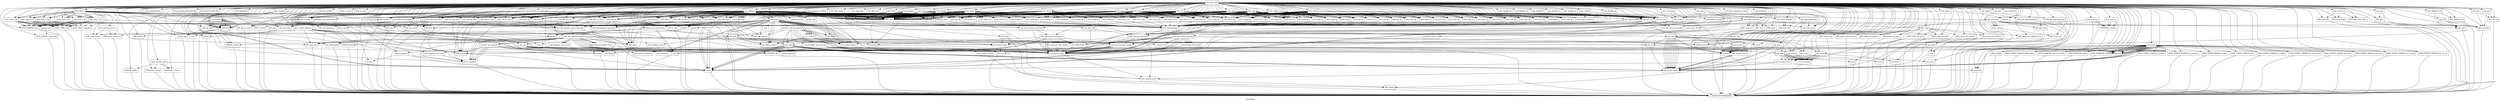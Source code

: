 digraph "Call graph" {
	label="Call graph";

	Node0x56078862a0b0 [shape=record,label="{external node}"];
	Node0x56078862a0b0 -> Node0x560788628be0;
	Node0x56078862a0b0 -> Node0x560788629130;
	Node0x56078862a0b0 -> Node0x560788688060;
	Node0x56078862a0b0 -> Node0x560788602190;
	Node0x56078862a0b0 -> Node0x5607886028b0;
	Node0x56078862a0b0 -> Node0x56078868c290;
	Node0x56078862a0b0 -> Node0x56078868c9b0;
	Node0x56078862a0b0 -> Node0x56078868d0d0;
	Node0x56078862a0b0 -> Node0x56078868d7f0;
	Node0x56078862a0b0 -> Node0x56078868db00;
	Node0x56078862a0b0 -> Node0x56078893c7b0;
	Node0x56078862a0b0 -> Node0x56078893c900;
	Node0x56078862a0b0 -> Node0x56078893ce60;
	Node0x56078862a0b0 -> Node0x56078893d3c0;
	Node0x56078862a0b0 -> Node0x56078893d460;
	Node0x56078862a0b0 -> Node0x56078893e170;
	Node0x56078862a0b0 -> Node0x56078893e210;
	Node0x56078862a0b0 -> Node0x56078893e280;
	Node0x56078862a0b0 -> Node0x56078893e360;
	Node0x56078862a0b0 -> Node0x56078893e440;
	Node0x56078862a0b0 -> Node0x5607889391c0;
	Node0x56078862a0b0 -> Node0x560788939350;
	Node0x56078862a0b0 -> Node0x560788937160;
	Node0x56078862a0b0 -> Node0x560788937200;
	Node0x56078862a0b0 -> Node0x5607889372a0;
	Node0x56078862a0b0 -> Node0x56078893e1e0;
	Node0x56078862a0b0 -> Node0x56078893e100;
	Node0x56078862a0b0 -> Node0x560788937370;
	Node0x56078862a0b0 -> Node0x5607889373e0;
	Node0x56078862a0b0 -> Node0x56078893d430;
	Node0x56078862a0b0 -> Node0x560788937450;
	Node0x56078862a0b0 -> Node0x56078893d510;
	Node0x56078862a0b0 -> Node0x56078861cc40;
	Node0x56078862a0b0 -> Node0x560788628c80;
	Node0x56078862a0b0 -> Node0x56078861d4c0;
	Node0x56078862a0b0 -> Node0x560788628cb0;
	Node0x56078862a0b0 -> Node0x56078861d5c0;
	Node0x56078862a0b0 -> Node0x56078861d630;
	Node0x56078862a0b0 -> Node0x56078861d6a0;
	Node0x56078862a0b0 -> Node0x56078861d6d0;
	Node0x56078862a0b0 -> Node0x56078861d9c0;
	Node0x56078862a0b0 -> Node0x56078861dbb0;
	Node0x56078862a0b0 -> Node0x56078861dc20;
	Node0x56078862a0b0 -> Node0x56078861dcc0;
	Node0x56078862a0b0 -> Node0x56078861dd60;
	Node0x56078862a0b0 -> Node0x56078861de00;
	Node0x56078862a0b0 -> Node0x56078861e490;
	Node0x56078862a0b0 -> Node0x56078861e530;
	Node0x56078862a0b0 -> Node0x56078861e5d0;
	Node0x56078862a0b0 -> Node0x56078861e640;
	Node0x56078862a0b0 -> Node0x56078861e6b0;
	Node0x56078862a0b0 -> Node0x56078861e810;
	Node0x56078862a0b0 -> Node0x56078861e8b0;
	Node0x56078862a0b0 -> Node0x56078861e840;
	Node0x56078862a0b0 -> Node0x56078861ead0;
	Node0x56078862a0b0 -> Node0x56078861eb00;
	Node0x56078862a0b0 -> Node0x56078861ebb0;
	Node0x56078862a0b0 -> Node0x56078861ed30;
	Node0x56078862a0b0 -> Node0x56078861ee30;
	Node0x56078862a0b0 -> Node0x56078861f1c0;
	Node0x56078862a0b0 -> Node0x560788939190;
	Node0x56078862a0b0 -> Node0x56078861f2e0;
	Node0x56078862a0b0 -> Node0x56078861f440;
	Node0x56078862a0b0 -> Node0x56078861f380;
	Node0x56078862a0b0 -> Node0x56078861f620;
	Node0x56078862a0b0 -> Node0x56078861f690;
	Node0x56078862a0b0 -> Node0x56078861fb80;
	Node0x56078862a0b0 -> Node0x56078861cce0;
	Node0x56078862a0b0 -> Node0x56078861cea0;
	Node0x56078862a0b0 -> Node0x5607889392a0;
	Node0x56078862a0b0 -> Node0x56078861ced0;
	Node0x56078862a0b0 -> Node0x56078861d110;
	Node0x56078862a0b0 -> Node0x56078861d1b0;
	Node0x56078862a0b0 -> Node0x560788939230;
	Node0x56078862a0b0 -> Node0x56078861d380;
	Node0x56078862a0b0 -> Node0x560788620ee0;
	Node0x56078862a0b0 -> Node0x560788620ff0;
	Node0x56078862a0b0 -> Node0x560788621100;
	Node0x56078862a0b0 -> Node0x560788620e00;
	Node0x56078862a0b0 -> Node0x560788621130;
	Node0x56078862a0b0 -> Node0x56078861d9f0;
	Node0x56078862a0b0 -> Node0x56078861e6e0;
	Node0x56078862a0b0 -> Node0x56078861dea0;
	Node0x56078862a0b0 -> Node0x56078861db10;
	Node0x56078862a0b0 -> Node0x56078861d420;
	Node0x56078862a0b0 -> Node0x56078861d880;
	Node0x56078862a0b0 -> Node0x56078861ef40;
	Node0x56078862a0b0 -> Node0x560788621360;
	Node0x56078862a0b0 -> Node0x56078893e330;
	Node0x56078862a0b0 -> Node0x560788621570;
	Node0x56078862a0b0 -> Node0x56078893e3d0;
	Node0x56078862a0b0 -> Node0x5607886215a0;
	Node0x56078862a0b0 -> Node0x5607886216a0;
	Node0x56078862a0b0 -> Node0x560788621740;
	Node0x56078862a0b0 -> Node0x5607886218c0;
	Node0x56078862a0b0 -> Node0x5607889393c0;
	Node0x56078862a0b0 -> Node0x5607886219f0;
	Node0x56078862a0b0 -> Node0x560788621a20;
	Node0x56078862a0b0 -> Node0x560788628c10;
	Node0x56078862a0b0 -> Node0x560788687d80;
	Node0x56078862a0b0 -> Node0x560788687ea0;
	Node0x56078862a0b0 -> Node0x560788687f10;
	Node0x56078862a0b0 -> Node0x560788687f80;
	Node0x56078862a0b0 -> Node0x560788687ff0;
	Node0x56078862a0b0 -> Node0x5607886880d0;
	Node0x56078862a0b0 -> Node0x560788688100;
	Node0x56078862a0b0 -> Node0x5607886881b0;
	Node0x56078862a0b0 -> Node0x560788688220;
	Node0x56078862a0b0 -> Node0x560788688290;
	Node0x56078862a0b0 -> Node0x560788602120;
	Node0x56078862a0b0 -> Node0x560788602200;
	Node0x56078862a0b0 -> Node0x560788602230;
	Node0x56078862a0b0 -> Node0x5607886022e0;
	Node0x56078862a0b0 -> Node0x560788602350;
	Node0x56078862a0b0 -> Node0x5607886027d0;
	Node0x56078862a0b0 -> Node0x560788602840;
	Node0x56078862a0b0 -> Node0x5607886028e0;
	Node0x56078862a0b0 -> Node0x56078868bc10;
	Node0x56078862a0b0 -> Node0x56078868bcc0;
	Node0x56078862a0b0 -> Node0x56078868bd30;
	Node0x56078862a0b0 -> Node0x56078868c1b0;
	Node0x56078862a0b0 -> Node0x56078868c220;
	Node0x56078862a0b0 -> Node0x56078868c300;
	Node0x56078862a0b0 -> Node0x56078868c330;
	Node0x56078862a0b0 -> Node0x56078868c3e0;
	Node0x56078862a0b0 -> Node0x56078868c450;
	Node0x56078862a0b0 -> Node0x56078868c8d0;
	Node0x56078862a0b0 -> Node0x56078868c940;
	Node0x56078862a0b0 -> Node0x56078868ca20;
	Node0x56078862a0b0 -> Node0x56078868ca50;
	Node0x56078862a0b0 -> Node0x56078868cb00;
	Node0x56078862a0b0 -> Node0x56078868cb70;
	Node0x56078862a0b0 -> Node0x56078868cff0;
	Node0x56078862a0b0 -> Node0x56078868d060;
	Node0x56078862a0b0 -> Node0x56078868d140;
	Node0x56078862a0b0 -> Node0x56078868d170;
	Node0x56078862a0b0 -> Node0x56078868d220;
	Node0x56078862a0b0 -> Node0x56078868d290;
	Node0x56078862a0b0 -> Node0x56078868d710;
	Node0x56078862a0b0 -> Node0x56078868d780;
	Node0x56078862a0b0 -> Node0x56078861ff60;
	Node0x56078862a0b0 -> Node0x560788620000;
	Node0x56078862a0b0 -> Node0x5607886200a0;
	Node0x56078862a0b0 -> Node0x560788620140;
	Node0x56078862a0b0 -> Node0x5607886201e0;
	Node0x56078862a0b0 -> Node0x560788620280;
	Node0x56078862a0b0 -> Node0x56078893c2c0;
	Node0x56078862a0b0 -> Node0x56078893c740;
	Node0x56078862a0b0 -> Node0x56078893c250;
	Node0x56078862a0b0 -> Node0x56078868db70;
	Node0x56078862a0b0 -> Node0x56078893c820;
	Node0x56078862a0b0 -> Node0x56078893c850;
	Node0x56078862a0b0 -> Node0x56078893c970;
	Node0x56078862a0b0 -> Node0x56078893c9a0;
	Node0x56078862a0b0 -> Node0x560788620400;
	Node0x56078862a0b0 -> Node0x560788620620;
	Node0x56078862a0b0 -> Node0x5607886206c0;
	Node0x56078862a0b0 -> Node0x5607886207f0;
	Node0x56078862a0b0 -> Node0x56078893ced0;
	Node0x56078862a0b0 -> Node0x56078893cf00;
	Node0x56078862a0b0 -> Node0x56078893de60;
	Node0x56078862a0b0 -> Node0x56078893d6d0;
	Node0x56078862a0b0 -> Node0x56078893ded0;
	Node0x56078862a0b0 -> Node0x56078893d740;
	Node0x56078862a0b0 -> Node0x56078893e020;
	Node0x56078862a0b0 -> Node0x56078893dd10;
	Node0x56078862a0b0 -> Node0x56078893e090;
	Node0x56078862a0b0 -> Node0x56078893dca0;
	Node0x56078862a0b0 -> Node0x56078893df40;
	Node0x56078862a0b0 -> Node0x56078893dc30;
	Node0x56078862a0b0 -> Node0x56078893dfb0;
	Node0x56078862a0b0 -> Node0x56078893d7b0;
	Node0x56078862a0b0 -> Node0x56078893d660;
	Node0x56078862a0b0 -> Node0x560788620820;
	Node0x56078862a0b0 -> Node0x56078893ddf0;
	Node0x56078862a0b0 -> Node0x560788622340;
	Node0x56078862a0b0 -> Node0x56078893dd80;
	Node0x56078862a0b0 -> Node0x56078893d540;
	Node0x56078862a0b0 -> Node0x5607886223f0;
	Node0x56078862a0b0 -> Node0x560788622520;
	Node0x56078862a0b0 -> Node0x5607886224b0;
	Node0x56078862a0b0 -> Node0x56078893d5f0;
	Node0x56078862a0b0 -> Node0x560788622850;
	Node0x56078862a0b0 -> Node0x560788622880;
	Node0x56078862a0b0 -> Node0x560788622930;
	Node0x56078862a0b0 -> Node0x56078868d860;
	Node0x56078862a0b0 -> Node0x560788622b40;
	Node0x56078862a0b0 -> Node0x560788622b70;
	Node0x56078862a0b0 -> Node0x560788622da0;
	Node0x56078862a0b0 -> Node0x560788622e70;
	Node0x56078862a0b0 -> Node0x56078868d890;
	Node0x56078862a0b0 -> Node0x56078868da20;
	Node0x56078862a0b0 -> Node0x56078868da90;
	Node0x56078862a0b0 -> Node0x56078868d940;
	Node0x56078862a0b0 -> Node0x56078868d9b0;
	Node0x56078862a0b0 -> Node0x560788622f30;
	Node0x56078862a0b0 -> Node0x560788623560;
	Node0x56078862a0b0 -> Node0x5607886235d0;
	Node0x56078862a0b0 -> Node0x56078861d8f0;
	Node0x56078862a0b0 -> Node0x56078861e0a0;
	Node0x56078862a0b0 -> Node0x560788623600;
	Node0x56078862a0b0 -> Node0x5607886237d0;
	Node0x56078862a0b0 -> Node0x560788623840;
	Node0x56078862a0b0 -> Node0x560788623980;
	Node0x56078862a0b0 -> Node0x560788623a20;
	Node0x56078862a0b0 -> Node0x560788623a90;
	Node0x56078862a0b0 -> Node0x560788623b80;
	Node0x56078862a0b0 -> Node0x56078861e2d0;
	Node0x56078862a0b0 -> Node0x560788623bb0;
	Node0x56078862a0b0 -> Node0x5607886934b0;
	Node0x56078862a0b0 -> Node0x5607886936a0;
	Node0x56078862a0b0 -> Node0x560788693710;
	Node0x56078862a0b0 -> Node0x560788693990;
	Node0x56078862a0b0 -> Node0x5607886939c0;
	Node0x56078862a0b0 -> Node0x560788693bb0;
	Node0x56078862a0b0 -> Node0x560788693be0;
	Node0x56078862a0b0 -> Node0x560788693dd0;
	Node0x56078862a0b0 -> Node0x56078861e260;
	Node0x56078862a0b0 -> Node0x560788693e00;
	Node0x56078862a0b0 -> Node0x560788693fc0;
	Node0x56078862a0b0 -> Node0x560788694030;
	Node0x56078862a0b0 -> Node0x5607886940a0;
	Node0x56078862a0b0 -> Node0x560788694110;
	Node0x56078862a0b0 -> Node0x560788694180;
	Node0x56078862a0b0 -> Node0x560788694600;
	Node0x56078862a0b0 -> Node0x560788694670;
	Node0x56078862a0b0 -> Node0x5607886946e0;
	Node0x56078862a0b0 -> Node0x560788694750;
	Node0x56078862a0b0 -> Node0x5607886947c0;
	Node0x56078862a0b0 -> Node0x560788695040;
	Node0x56078862a0b0 -> Node0x5607886950b0;
	Node0x56078862a0b0 -> Node0x560788695120;
	Node0x56078862a0b0 -> Node0x560788695190;
	Node0x56078862a0b0 -> Node0x56078861e140;
	Node0x56078862a0b0 -> Node0x560788695500;
	Node0x56078862a0b0 -> Node0x560788695490;
	Node0x56078862a0b0 -> Node0x5607886955e0;
	Node0x56078862a0b0 -> Node0x56078861e1f0;
	Node0x56078862a0b0 -> Node0x5607886956b0;
	Node0x56078862a0b0 -> Node0x560788621060;
	Node0x56078862a0b0 -> Node0x560788620f50;
	Node0x56078862a0b0 -> Node0x56078861e0d0;
	Node0x56078862a0b0 -> Node0x56078861d3f0;
	Node0x56078862a0b0 -> Node0x560788695710;
	Node0x56078862a0b0 -> Node0x5607886958a0;
	Node0x56078862a0b0 -> Node0x560788695910;
	Node0x56078862a0b0 -> Node0x560788620e70;
	Node0x56078862a0b0 -> Node0x560788695a10;
	Node0x56078862a0b0 -> Node0x56078861e370;
	Node0x56078862a0b0 -> Node0x560788695ab0;
	Node0x56078862a0b0 -> Node0x560788621270;
	Node0x56078862a0b0 -> Node0x56078861daa0;
	Node0x56078862a0b0 -> Node0x560788695bb0;
	Node0x56078862a0b0 -> Node0x56078861e3e0;
	Node0x56078862a0b0 -> Node0x560788695cb0;
	Node0x56078862a0b0 -> Node0x56078861d450;
	Node0x56078862a0b0 -> Node0x5607886957f0;
	Node0x56078862a0b0 -> Node0x560788691040;
	Node0x56078862a0b0 -> Node0x5607886917d0;
	Node0x56078862a0b0 -> Node0x5607886910e0;
	Node0x56078862a0b0 -> Node0x560788691a30;
	Node0x56078862a0b0 -> Node0x560788691070;
	Node0x56078862a0b0 -> Node0x560788691c20;
	Node0x56078862a0b0 -> Node0x5607886911e0;
	Node0x56078862a0b0 -> Node0x560788691cc0;
	Node0x56078862a0b0 -> Node0x560788691250;
	Node0x56078862a0b0 -> Node0x560788691e20;
	Node0x56078862a0b0 -> Node0x5607886913d0;
	Node0x56078862a0b0 -> Node0x560788691fa0;
	Node0x56078862a0b0 -> Node0x560788691440;
	Node0x56078862a0b0 -> Node0x5607886920b0;
	Node0x56078862a0b0 -> Node0x5607886914b0;
	Node0x56078862a0b0 -> Node0x5607886921a0;
	Node0x56078862a0b0 -> Node0x560788691520;
	Node0x56078862a0b0 -> Node0x560788691840;
	Node0x56078862a0b0 -> Node0x560788692240;
	Node0x56078862a0b0 -> Node0x560788691870;
	Node0x56078862a0b0 -> Node0x560788692040;
	Node0x56078862a0b0 -> Node0x560788691d60;
	Node0x56078862a0b0 -> Node0x560788691ad0;
	Node0x56078862a0b0 -> Node0x560788691a60;
	Node0x56078862a0b0 -> Node0x560788691b80;
	Node0x56078862a0b0 -> Node0x5607886918e0;
	Node0x56078862a0b0 -> Node0x5607886924b0;
	Node0x560788629130 [shape=record,label="{test_int}"];
	Node0x560788629130 -> Node0x560788628c10;
	Node0x560788629130 -> Node0x560788687df0;
	Node0x560788629130 -> Node0x560788628c10;
	Node0x560788629130 -> Node0x560788687df0;
	Node0x560788629130 -> Node0x560788687d80;
	Node0x560788629130 -> Node0x560788687df0;
	Node0x560788629130 -> Node0x560788687d80;
	Node0x560788629130 -> Node0x560788687df0;
	Node0x560788629130 -> Node0x560788687ea0;
	Node0x560788629130 -> Node0x560788687df0;
	Node0x560788629130 -> Node0x560788687ea0;
	Node0x560788629130 -> Node0x560788687df0;
	Node0x560788629130 -> Node0x560788687f10;
	Node0x560788629130 -> Node0x560788687df0;
	Node0x560788629130 -> Node0x560788687f10;
	Node0x560788629130 -> Node0x560788687df0;
	Node0x560788629130 -> Node0x560788687f10;
	Node0x560788629130 -> Node0x560788687df0;
	Node0x560788629130 -> Node0x560788687f80;
	Node0x560788629130 -> Node0x560788687df0;
	Node0x560788629130 -> Node0x560788687f80;
	Node0x560788629130 -> Node0x560788687df0;
	Node0x560788629130 -> Node0x560788687ff0;
	Node0x560788629130 -> Node0x560788687df0;
	Node0x560788629130 -> Node0x560788687ff0;
	Node0x560788629130 -> Node0x560788687df0;
	Node0x560788629130 -> Node0x560788687ff0;
	Node0x560788629130 -> Node0x560788687df0;
	Node0x560788628be0 [shape=record,label="{setup_tests}"];
	Node0x560788628be0 -> Node0x560788628c80;
	Node0x560788628be0 -> Node0x560788628c80;
	Node0x560788628be0 -> Node0x560788628c80;
	Node0x560788628be0 -> Node0x560788628c80;
	Node0x560788628be0 -> Node0x560788628c80;
	Node0x560788628be0 -> Node0x560788628c80;
	Node0x560788628be0 -> Node0x560788628c80;
	Node0x560788628be0 -> Node0x560788628c80;
	Node0x560788628be0 -> Node0x560788628c80;
	Node0x560788628be0 -> Node0x560788628c80;
	Node0x560788628be0 -> Node0x560788628c80;
	Node0x560788628be0 -> Node0x560788628c80;
	Node0x560788628be0 -> Node0x560788628c80;
	Node0x560788628be0 -> Node0x560788628c80;
	Node0x560788628be0 -> Node0x560788628c80;
	Node0x560788628be0 -> Node0x560788628c80;
	Node0x560788628be0 -> Node0x560788628c80;
	Node0x560788628be0 -> Node0x560788628c80;
	Node0x560788628be0 -> Node0x560788628c80;
	Node0x560788628be0 -> Node0x560788628cb0;
	Node0x560788628be0 -> Node0x560788628c80;
	Node0x560788628be0 -> Node0x560788628c80;
	Node0x560788628be0 -> Node0x560788628cb0;
	Node0x560788688060 [shape=record,label="{test_uint}"];
	Node0x560788688060 -> Node0x5607886880d0;
	Node0x560788688060 -> Node0x560788687df0;
	Node0x560788688060 -> Node0x5607886880d0;
	Node0x560788688060 -> Node0x560788687df0;
	Node0x560788688060 -> Node0x560788688100;
	Node0x560788688060 -> Node0x560788687df0;
	Node0x560788688060 -> Node0x560788688100;
	Node0x560788688060 -> Node0x560788687df0;
	Node0x560788688060 -> Node0x5607886881b0;
	Node0x560788688060 -> Node0x560788687df0;
	Node0x560788688060 -> Node0x5607886881b0;
	Node0x560788688060 -> Node0x560788687df0;
	Node0x560788688060 -> Node0x560788688220;
	Node0x560788688060 -> Node0x560788687df0;
	Node0x560788688060 -> Node0x560788688220;
	Node0x560788688060 -> Node0x560788687df0;
	Node0x560788688060 -> Node0x560788688220;
	Node0x560788688060 -> Node0x560788687df0;
	Node0x560788688060 -> Node0x560788688290;
	Node0x560788688060 -> Node0x560788687df0;
	Node0x560788688060 -> Node0x560788688290;
	Node0x560788688060 -> Node0x560788687df0;
	Node0x560788688060 -> Node0x560788602120;
	Node0x560788688060 -> Node0x560788687df0;
	Node0x560788688060 -> Node0x560788602120;
	Node0x560788688060 -> Node0x560788687df0;
	Node0x560788688060 -> Node0x560788602120;
	Node0x560788688060 -> Node0x560788687df0;
	Node0x560788602190 [shape=record,label="{test_char}"];
	Node0x560788602190 -> Node0x560788602200;
	Node0x560788602190 -> Node0x560788687df0;
	Node0x560788602190 -> Node0x560788602200;
	Node0x560788602190 -> Node0x560788687df0;
	Node0x560788602190 -> Node0x560788602230;
	Node0x560788602190 -> Node0x560788687df0;
	Node0x560788602190 -> Node0x560788602230;
	Node0x560788602190 -> Node0x560788687df0;
	Node0x560788602190 -> Node0x5607886022e0;
	Node0x560788602190 -> Node0x560788687df0;
	Node0x560788602190 -> Node0x5607886022e0;
	Node0x560788602190 -> Node0x560788687df0;
	Node0x560788602190 -> Node0x560788602350;
	Node0x560788602190 -> Node0x560788687df0;
	Node0x560788602190 -> Node0x560788602350;
	Node0x560788602190 -> Node0x560788687df0;
	Node0x560788602190 -> Node0x560788602350;
	Node0x560788602190 -> Node0x560788687df0;
	Node0x560788602190 -> Node0x5607886027d0;
	Node0x560788602190 -> Node0x560788687df0;
	Node0x560788602190 -> Node0x5607886027d0;
	Node0x560788602190 -> Node0x560788687df0;
	Node0x560788602190 -> Node0x560788602840;
	Node0x560788602190 -> Node0x560788687df0;
	Node0x560788602190 -> Node0x560788602840;
	Node0x560788602190 -> Node0x560788687df0;
	Node0x560788602190 -> Node0x560788602840;
	Node0x560788602190 -> Node0x560788687df0;
	Node0x560788695a10 [shape=record,label="{BIO_free_all}"];
	Node0x560788695a10 -> Node0x56078862bd60;
	Node0x56078861e370 [shape=record,label="{test_vprintf_stdout}"];
	Node0x56078861e370 -> Node0x560788695ab0;
	Node0x560788695ab0 [shape=record,label="{BIO_vprintf}"];
	Node0x560788695ab0 -> Node0x56078862bd60;
	Node0x560788621270 [shape=record,label="{test_vprintf_stderr}"];
	Node0x560788621270 -> Node0x560788695ab0;
	Node0x56078861daa0 [shape=record,label="{test_flush_stdout}"];
	Node0x56078861daa0 -> Node0x560788695bb0;
	Node0x560788695bb0 [shape=record,label="{BIO_ctrl}"];
	Node0x560788695bb0 -> Node0x56078862bd60;
	Node0x56078861e3e0 [shape=record,label="{test_flush_stderr}"];
	Node0x56078861e3e0 -> Node0x560788695bb0;
	Node0x560788695cb0 [shape=record,label="{openssl_error_cb}"];
	Node0x560788695cb0 -> Node0x56078861e6e0;
	Node0x56078861d450 [shape=record,label="{global_init}"];
	Node0x5607886957f0 [shape=record,label="{BIO_f_tap}"];
	Node0x5607886957f0 -> Node0x560788691040;
	Node0x5607886957f0 -> Node0x5607886910e0;
	Node0x5607886957f0 -> Node0x560788691070;
	Node0x5607886957f0 -> Node0x5607886911e0;
	Node0x5607886957f0 -> Node0x560788691250;
	Node0x5607886957f0 -> Node0x5607886913d0;
	Node0x5607886957f0 -> Node0x560788691440;
	Node0x5607886957f0 -> Node0x5607886914b0;
	Node0x5607886957f0 -> Node0x560788691520;
	Node0x560788691040 [shape=record,label="{BIO_meth_new}"];
	Node0x560788691040 -> Node0x56078862bd60;
	Node0x5607886917d0 [shape=record,label="{tap_write_ex}"];
	Node0x5607886917d0 -> Node0x560788691840;
	Node0x5607886917d0 -> Node0x5607886918e0;
	Node0x5607886917d0 -> Node0x560788691870;
	Node0x5607886917d0 -> Node0x56078861d5c0;
	Node0x5607886917d0 -> Node0x560788691990;
	Node0x5607886917d0 -> Node0x560788691990;
	Node0x5607886917d0 -> Node0x560788691990;
	Node0x5607886917d0 -> Node0x560788691870;
	Node0x5607886910e0 [shape=record,label="{BIO_meth_set_write_ex}"];
	Node0x5607886910e0 -> Node0x56078862bd60;
	Node0x560788691a30 [shape=record,label="{tap_read_ex}"];
	Node0x560788691a30 -> Node0x560788691840;
	Node0x560788691a30 -> Node0x560788691ad0;
	Node0x560788691a30 -> Node0x560788691a60;
	Node0x560788691a30 -> Node0x560788691b80;
	Node0x560788691070 [shape=record,label="{BIO_meth_set_read_ex}"];
	Node0x560788691070 -> Node0x56078862bd60;
	Node0x560788691c20 [shape=record,label="{tap_puts}"];
	Node0x560788691c20 -> Node0x56078893d430;
	Node0x560788691c20 -> Node0x5607886917d0;
	Node0x5607886911e0 [shape=record,label="{BIO_meth_set_puts}"];
	Node0x5607886911e0 -> Node0x56078862bd60;
	Node0x56078868c940 [shape=record,label="{test_long_ge}"];
	Node0x56078868c940 -> Node0x560788621a90;
	Node0x56078868ca20 [shape=record,label="{test_ulong_eq}"];
	Node0x56078868ca20 -> Node0x560788621a90;
	Node0x56078868ca50 [shape=record,label="{test_ulong_ne}"];
	Node0x56078868ca50 -> Node0x560788621a90;
	Node0x56078868cb00 [shape=record,label="{test_ulong_lt}"];
	Node0x56078868cb00 -> Node0x560788621a90;
	Node0x56078868cb70 [shape=record,label="{test_ulong_le}"];
	Node0x56078868cb70 -> Node0x560788621a90;
	Node0x56078868cff0 [shape=record,label="{test_ulong_gt}"];
	Node0x56078868cff0 -> Node0x560788621a90;
	Node0x56078868d060 [shape=record,label="{test_ulong_ge}"];
	Node0x56078868d060 -> Node0x560788621a90;
	Node0x56078868d140 [shape=record,label="{test_size_t_eq}"];
	Node0x56078868d140 -> Node0x560788621a90;
	Node0x56078868d170 [shape=record,label="{test_size_t_ne}"];
	Node0x56078868d170 -> Node0x560788621a90;
	Node0x56078868d220 [shape=record,label="{test_size_t_lt}"];
	Node0x56078868d220 -> Node0x560788621a90;
	Node0x56078868d290 [shape=record,label="{test_size_t_le}"];
	Node0x56078868d290 -> Node0x560788621a90;
	Node0x56078868d710 [shape=record,label="{test_size_t_gt}"];
	Node0x56078868d710 -> Node0x560788621a90;
	Node0x56078868d780 [shape=record,label="{test_size_t_ge}"];
	Node0x56078868d780 -> Node0x560788621a90;
	Node0x56078861ff60 [shape=record,label="{test_double_eq}"];
	Node0x56078861ff60 -> Node0x560788621a90;
	Node0x560788620000 [shape=record,label="{test_double_ne}"];
	Node0x560788620000 -> Node0x560788621a90;
	Node0x5607886200a0 [shape=record,label="{test_double_lt}"];
	Node0x5607886200a0 -> Node0x560788621a90;
	Node0x560788620140 [shape=record,label="{test_double_le}"];
	Node0x560788620140 -> Node0x560788621a90;
	Node0x5607886201e0 [shape=record,label="{test_double_gt}"];
	Node0x5607886201e0 -> Node0x560788621a90;
	Node0x560788620280 [shape=record,label="{test_double_ge}"];
	Node0x560788620280 -> Node0x560788621a90;
	Node0x56078893c2c0 [shape=record,label="{test_ptr_eq}"];
	Node0x56078893c2c0 -> Node0x560788621a90;
	Node0x56078893c740 [shape=record,label="{test_ptr_ne}"];
	Node0x56078893c740 -> Node0x560788621a90;
	Node0x56078893c250 [shape=record,label="{test_ptr_null}"];
	Node0x56078893c250 -> Node0x560788621a90;
	Node0x56078868db70 [shape=record,label="{test_ptr}"];
	Node0x56078868db70 -> Node0x560788621a90;
	Node0x56078893c820 [shape=record,label="{test_true}"];
	Node0x56078893c820 -> Node0x560788621a90;
	Node0x56078893c850 [shape=record,label="{test_false}"];
	Node0x56078893c850 -> Node0x560788621a90;
	Node0x56078861ef40 [shape=record,label="{test_fail_message_prefix}"];
	Node0x56078861ef40 -> Node0x56078861e6e0;
	Node0x56078861ef40 -> Node0x56078861e6e0;
	Node0x56078861ef40 -> Node0x56078861e6e0;
	Node0x56078861ef40 -> Node0x56078861e6e0;
	Node0x56078861ef40 -> Node0x56078861e6e0;
	Node0x56078861ef40 -> Node0x56078861e6e0;
	Node0x560788621360 [shape=record,label="{test_info_c90}"];
	Node0x560788621360 -> Node0x5607886214a0;
	Node0x5607886214a0 [shape=record,label="{test_fail_message_va}"];
	Node0x5607886214a0 -> Node0x56078861ef40;
	Node0x5607886214a0 -> Node0x560788621270;
	Node0x5607886214a0 -> Node0x56078861e6e0;
	Node0x5607886214a0 -> Node0x56078861e3e0;
	Node0x56078893e330 [shape=record,label="{test_info}"];
	Node0x56078893e330 -> Node0x5607886214a0;
	Node0x560788621570 [shape=record,label="{test_error_c90}"];
	Node0x560788621570 -> Node0x5607886214a0;
	Node0x560788621570 -> Node0x56078861e6e0;
	Node0x56078893e3d0 [shape=record,label="{test_error}"];
	Node0x56078893e3d0 -> Node0x5607886214a0;
	Node0x56078893e3d0 -> Node0x56078861e6e0;
	Node0x5607886215a0 [shape=record,label="{test_perror}"];
	Node0x5607886215a0 -> Node0x5607886216a0;
	Node0x5607886215a0 -> Node0x560788621740;
	Node0x5607886215a0 -> Node0x56078893e3d0;
	Node0x5607886216a0 [shape=record,label="{__errno_location}"];
	Node0x5607886216a0 -> Node0x56078862bd60;
	Node0x560788621740 [shape=record,label="{strerror}"];
	Node0x560788621740 -> Node0x56078862bd60;
	Node0x5607886218c0 [shape=record,label="{test_note}"];
	Node0x5607886218c0 -> Node0x560788621270;
	Node0x5607886218c0 -> Node0x56078861e6e0;
	Node0x5607886218c0 -> Node0x56078861e3e0;
	Node0x5607889393c0 [shape=record,label="{test_skip}"];
	Node0x5607889393c0 -> Node0x5607886214a0;
	Node0x5607886219f0 [shape=record,label="{test_skip_c90}"];
	Node0x5607886219f0 -> Node0x5607886214a0;
	Node0x5607886219f0 -> Node0x56078861e6e0;
	Node0x560788621a20 [shape=record,label="{test_openssl_errors}"];
	Node0x560788621a20 -> Node0x56078861e530;
	Node0x560788621a20 -> Node0x56078861e490;
	Node0x560788628c10 [shape=record,label="{test_int_eq}"];
	Node0x560788628c10 -> Node0x560788621a90;
	Node0x560788621a90 [shape=record,label="{test_fail_message}"];
	Node0x560788621a90 -> Node0x5607886214a0;
	Node0x560788687d80 [shape=record,label="{test_int_ne}"];
	Node0x560788687d80 -> Node0x560788621a90;
	Node0x560788687ea0 [shape=record,label="{test_int_lt}"];
	Node0x560788687ea0 -> Node0x560788621a90;
	Node0x560788687f10 [shape=record,label="{test_int_le}"];
	Node0x560788687f10 -> Node0x560788621a90;
	Node0x560788687f80 [shape=record,label="{test_int_gt}"];
	Node0x560788687f80 -> Node0x560788621a90;
	Node0x560788687ff0 [shape=record,label="{test_int_ge}"];
	Node0x560788687ff0 -> Node0x560788621a90;
	Node0x5607886880d0 [shape=record,label="{test_uint_eq}"];
	Node0x5607886880d0 -> Node0x560788621a90;
	Node0x560788688100 [shape=record,label="{test_uint_ne}"];
	Node0x560788688100 -> Node0x560788621a90;
	Node0x5607886881b0 [shape=record,label="{test_uint_lt}"];
	Node0x5607886881b0 -> Node0x560788621a90;
	Node0x560788688220 [shape=record,label="{test_uint_le}"];
	Node0x560788688220 -> Node0x560788621a90;
	Node0x560788688290 [shape=record,label="{test_uint_gt}"];
	Node0x560788688290 -> Node0x560788621a90;
	Node0x560788602120 [shape=record,label="{test_uint_ge}"];
	Node0x560788602120 -> Node0x560788621a90;
	Node0x560788602200 [shape=record,label="{test_char_eq}"];
	Node0x560788602200 -> Node0x560788621a90;
	Node0x560788602230 [shape=record,label="{test_char_ne}"];
	Node0x560788602230 -> Node0x560788621a90;
	Node0x5607886022e0 [shape=record,label="{test_char_lt}"];
	Node0x5607886022e0 -> Node0x560788621a90;
	Node0x560788602350 [shape=record,label="{test_char_le}"];
	Node0x560788602350 -> Node0x560788621a90;
	Node0x5607886027d0 [shape=record,label="{test_char_gt}"];
	Node0x5607886027d0 -> Node0x560788621a90;
	Node0x560788602840 [shape=record,label="{test_char_ge}"];
	Node0x560788602840 -> Node0x560788621a90;
	Node0x5607886028e0 [shape=record,label="{test_uchar_eq}"];
	Node0x5607886028e0 -> Node0x560788621a90;
	Node0x56078868bc10 [shape=record,label="{test_uchar_ne}"];
	Node0x56078868bc10 -> Node0x560788621a90;
	Node0x5607886028b0 [shape=record,label="{test_uchar}"];
	Node0x5607886028b0 -> Node0x5607886028e0;
	Node0x5607886028b0 -> Node0x560788687df0;
	Node0x5607886028b0 -> Node0x5607886028e0;
	Node0x5607886028b0 -> Node0x560788687df0;
	Node0x5607886028b0 -> Node0x56078868bc10;
	Node0x5607886028b0 -> Node0x560788687df0;
	Node0x5607886028b0 -> Node0x56078868bc10;
	Node0x5607886028b0 -> Node0x560788687df0;
	Node0x5607886028b0 -> Node0x56078868bcc0;
	Node0x5607886028b0 -> Node0x560788687df0;
	Node0x5607886028b0 -> Node0x56078868bcc0;
	Node0x5607886028b0 -> Node0x560788687df0;
	Node0x5607886028b0 -> Node0x56078868bd30;
	Node0x5607886028b0 -> Node0x560788687df0;
	Node0x5607886028b0 -> Node0x56078868bd30;
	Node0x5607886028b0 -> Node0x560788687df0;
	Node0x5607886028b0 -> Node0x56078868bd30;
	Node0x5607886028b0 -> Node0x560788687df0;
	Node0x5607886028b0 -> Node0x56078868c1b0;
	Node0x5607886028b0 -> Node0x560788687df0;
	Node0x5607886028b0 -> Node0x56078868c1b0;
	Node0x5607886028b0 -> Node0x560788687df0;
	Node0x5607886028b0 -> Node0x56078868c220;
	Node0x5607886028b0 -> Node0x560788687df0;
	Node0x5607886028b0 -> Node0x56078868c220;
	Node0x5607886028b0 -> Node0x560788687df0;
	Node0x5607886028b0 -> Node0x56078868c220;
	Node0x5607886028b0 -> Node0x560788687df0;
	Node0x56078868c290 [shape=record,label="{test_long}"];
	Node0x56078868c290 -> Node0x56078868c300;
	Node0x56078868c290 -> Node0x560788687df0;
	Node0x56078868c290 -> Node0x56078868c300;
	Node0x56078868c290 -> Node0x560788687df0;
	Node0x56078868c290 -> Node0x56078868c330;
	Node0x56078868c290 -> Node0x560788687df0;
	Node0x56078868c290 -> Node0x56078868c330;
	Node0x56078868c290 -> Node0x560788687df0;
	Node0x56078868c290 -> Node0x56078868c3e0;
	Node0x56078868c290 -> Node0x560788687df0;
	Node0x56078868c290 -> Node0x56078868c3e0;
	Node0x56078868c290 -> Node0x560788687df0;
	Node0x56078868c290 -> Node0x56078868c450;
	Node0x56078868c290 -> Node0x560788687df0;
	Node0x56078868c290 -> Node0x56078868c450;
	Node0x56078868c290 -> Node0x560788687df0;
	Node0x56078868c290 -> Node0x56078868c450;
	Node0x56078868c290 -> Node0x560788687df0;
	Node0x56078868c290 -> Node0x56078868c8d0;
	Node0x56078868c290 -> Node0x560788687df0;
	Node0x56078868c290 -> Node0x56078868c8d0;
	Node0x56078868c290 -> Node0x560788687df0;
	Node0x56078868c290 -> Node0x56078868c940;
	Node0x56078868c290 -> Node0x560788687df0;
	Node0x56078868c290 -> Node0x56078868c940;
	Node0x56078868c290 -> Node0x560788687df0;
	Node0x56078868c290 -> Node0x56078868c940;
	Node0x56078868c290 -> Node0x560788687df0;
	Node0x56078868c9b0 [shape=record,label="{test_ulong}"];
	Node0x56078868c9b0 -> Node0x56078868ca20;
	Node0x56078868c9b0 -> Node0x560788687df0;
	Node0x56078868c9b0 -> Node0x56078868ca20;
	Node0x56078868c9b0 -> Node0x560788687df0;
	Node0x56078868c9b0 -> Node0x56078868ca50;
	Node0x56078868c9b0 -> Node0x560788687df0;
	Node0x56078868c9b0 -> Node0x56078868ca50;
	Node0x56078868c9b0 -> Node0x560788687df0;
	Node0x56078868c9b0 -> Node0x56078868cb00;
	Node0x56078868c9b0 -> Node0x560788687df0;
	Node0x56078868c9b0 -> Node0x56078868cb00;
	Node0x56078868c9b0 -> Node0x560788687df0;
	Node0x56078868c9b0 -> Node0x56078868cb70;
	Node0x56078868c9b0 -> Node0x560788687df0;
	Node0x56078868c9b0 -> Node0x56078868cb70;
	Node0x56078868c9b0 -> Node0x560788687df0;
	Node0x56078868c9b0 -> Node0x56078868cb70;
	Node0x56078868c9b0 -> Node0x560788687df0;
	Node0x56078868c9b0 -> Node0x56078868cff0;
	Node0x56078868c9b0 -> Node0x560788687df0;
	Node0x56078868c9b0 -> Node0x56078868cff0;
	Node0x56078868c9b0 -> Node0x560788687df0;
	Node0x56078868c9b0 -> Node0x56078868d060;
	Node0x56078868c9b0 -> Node0x560788687df0;
	Node0x56078868c9b0 -> Node0x56078868d060;
	Node0x56078868c9b0 -> Node0x560788687df0;
	Node0x56078868c9b0 -> Node0x56078868d060;
	Node0x56078868c9b0 -> Node0x560788687df0;
	Node0x56078868d0d0 [shape=record,label="{test_size_t}"];
	Node0x56078868d0d0 -> Node0x56078868d140;
	Node0x56078868d0d0 -> Node0x560788687df0;
	Node0x56078868d0d0 -> Node0x56078868d140;
	Node0x56078868d0d0 -> Node0x560788687df0;
	Node0x56078868d0d0 -> Node0x56078868d170;
	Node0x56078868d0d0 -> Node0x560788687df0;
	Node0x56078868d0d0 -> Node0x56078868d170;
	Node0x56078868d0d0 -> Node0x560788687df0;
	Node0x56078868d0d0 -> Node0x56078868d220;
	Node0x56078868d0d0 -> Node0x560788687df0;
	Node0x56078868d0d0 -> Node0x56078868d220;
	Node0x56078868d0d0 -> Node0x560788687df0;
	Node0x56078868d0d0 -> Node0x56078868d290;
	Node0x56078868d0d0 -> Node0x560788687df0;
	Node0x56078868d0d0 -> Node0x56078868d290;
	Node0x56078868d0d0 -> Node0x560788687df0;
	Node0x56078868d0d0 -> Node0x56078868d290;
	Node0x56078868d0d0 -> Node0x560788687df0;
	Node0x56078868d0d0 -> Node0x56078868d710;
	Node0x56078868d0d0 -> Node0x560788687df0;
	Node0x56078868d0d0 -> Node0x56078868d710;
	Node0x56078868d0d0 -> Node0x560788687df0;
	Node0x56078868d0d0 -> Node0x56078868d780;
	Node0x56078868d0d0 -> Node0x560788687df0;
	Node0x56078868d0d0 -> Node0x56078868d780;
	Node0x56078868d0d0 -> Node0x560788687df0;
	Node0x56078868d0d0 -> Node0x56078868d780;
	Node0x56078868d0d0 -> Node0x560788687df0;
	Node0x56078868d7f0 [shape=record,label="{test_time_t}"];
	Node0x56078868d7f0 -> Node0x56078868d860;
	Node0x56078868d7f0 -> Node0x560788687df0;
	Node0x56078868d7f0 -> Node0x56078868d860;
	Node0x56078868d7f0 -> Node0x560788687df0;
	Node0x56078868d7f0 -> Node0x56078868d890;
	Node0x56078868d7f0 -> Node0x560788687df0;
	Node0x56078868d7f0 -> Node0x56078868d890;
	Node0x56078868d7f0 -> Node0x560788687df0;
	Node0x56078868d7f0 -> Node0x56078868d940;
	Node0x56078868d7f0 -> Node0x560788687df0;
	Node0x56078868d7f0 -> Node0x56078868d940;
	Node0x56078868d7f0 -> Node0x560788687df0;
	Node0x56078868d7f0 -> Node0x56078868d9b0;
	Node0x56078868d7f0 -> Node0x560788687df0;
	Node0x56078868d7f0 -> Node0x56078868d9b0;
	Node0x56078868d7f0 -> Node0x560788687df0;
	Node0x56078868d7f0 -> Node0x56078868d9b0;
	Node0x56078868d7f0 -> Node0x560788687df0;
	Node0x56078868d7f0 -> Node0x56078868da20;
	Node0x56078868d7f0 -> Node0x560788687df0;
	Node0x56078868d7f0 -> Node0x56078868da20;
	Node0x56078868d7f0 -> Node0x560788687df0;
	Node0x56078868d7f0 -> Node0x56078868da90;
	Node0x56078868d7f0 -> Node0x560788687df0;
	Node0x56078868d7f0 -> Node0x56078868da90;
	Node0x56078868d7f0 -> Node0x560788687df0;
	Node0x56078868d7f0 -> Node0x56078868da90;
	Node0x56078868d7f0 -> Node0x560788687df0;
	Node0x56078893e280 [shape=record,label="{test_messages}"];
	Node0x56078893e280 -> Node0x56078893e330;
	Node0x56078893e280 -> Node0x56078893e3d0;
	Node0x56078868db00 [shape=record,label="{test_pointer}"];
	Node0x56078868db00 -> Node0x56078868db70;
	Node0x56078868db00 -> Node0x560788687df0;
	Node0x56078868db00 -> Node0x56078868db70;
	Node0x56078868db00 -> Node0x560788687df0;
	Node0x56078868db00 -> Node0x56078893c250;
	Node0x56078868db00 -> Node0x560788687df0;
	Node0x56078868db00 -> Node0x56078893c250;
	Node0x56078868db00 -> Node0x560788687df0;
	Node0x56078868db00 -> Node0x56078893c2c0;
	Node0x56078868db00 -> Node0x560788687df0;
	Node0x56078868db00 -> Node0x56078893c2c0;
	Node0x56078868db00 -> Node0x560788687df0;
	Node0x56078868db00 -> Node0x56078893c2c0;
	Node0x56078868db00 -> Node0x560788687df0;
	Node0x56078868db00 -> Node0x56078893c2c0;
	Node0x56078868db00 -> Node0x560788687df0;
	Node0x56078868db00 -> Node0x56078893c2c0;
	Node0x56078868db00 -> Node0x560788687df0;
	Node0x56078868db00 -> Node0x56078893c740;
	Node0x56078868db00 -> Node0x560788687df0;
	Node0x56078868db00 -> Node0x56078893c740;
	Node0x56078868db00 -> Node0x560788687df0;
	Node0x56078868db00 -> Node0x56078893c740;
	Node0x56078868db00 -> Node0x560788687df0;
	Node0x56078868db00 -> Node0x56078893c740;
	Node0x56078868db00 -> Node0x560788687df0;
	Node0x56078868db00 -> Node0x56078893c740;
	Node0x56078868db00 -> Node0x560788687df0;
	Node0x56078893c7b0 [shape=record,label="{test_bool}"];
	Node0x56078893c7b0 -> Node0x56078893c820;
	Node0x56078893c7b0 -> Node0x560788687df0;
	Node0x56078893c7b0 -> Node0x56078893c820;
	Node0x56078893c7b0 -> Node0x560788687df0;
	Node0x56078893c7b0 -> Node0x56078893c850;
	Node0x56078893c7b0 -> Node0x560788687df0;
	Node0x56078893c7b0 -> Node0x56078893c850;
	Node0x56078893c7b0 -> Node0x560788687df0;
	Node0x56078893c900 [shape=record,label="{test_string}"];
	Node0x56078893c900 -> Node0x56078893c970;
	Node0x56078893c900 -> Node0x560788687df0;
	Node0x56078893c900 -> Node0x56078893c970;
	Node0x56078893c900 -> Node0x560788687df0;
	Node0x56078893c900 -> Node0x56078893c970;
	Node0x56078893c900 -> Node0x560788687df0;
	Node0x56078893c900 -> Node0x56078893c970;
	Node0x56078893c900 -> Node0x560788687df0;
	Node0x56078893c900 -> Node0x56078893c970;
	Node0x56078893c900 -> Node0x560788687df0;
	Node0x56078893c900 -> Node0x56078893c9a0;
	Node0x56078893c900 -> Node0x560788687df0;
	Node0x56078893c900 -> Node0x56078893c970;
	Node0x56078893c900 -> Node0x560788687df0;
	Node0x56078893c900 -> Node0x56078893c970;
	Node0x56078893c900 -> Node0x560788687df0;
	Node0x56078893c900 -> Node0x56078893c9a0;
	Node0x56078893c900 -> Node0x560788687df0;
	Node0x56078893c900 -> Node0x56078893c970;
	Node0x56078893c900 -> Node0x560788687df0;
	Node0x56078893c900 -> Node0x56078893c9a0;
	Node0x56078893c900 -> Node0x560788687df0;
	Node0x56078893c900 -> Node0x56078893c9a0;
	Node0x56078893c900 -> Node0x560788687df0;
	Node0x56078893c900 -> Node0x56078893c9a0;
	Node0x56078893c900 -> Node0x560788687df0;
	Node0x56078893c900 -> Node0x56078893c970;
	Node0x56078893c900 -> Node0x560788687df0;
	Node0x56078893ce60 [shape=record,label="{test_memory}"];
	Node0x56078893ce60 -> Node0x56078893ced0;
	Node0x56078893ce60 -> Node0x560788687df0;
	Node0x56078893ce60 -> Node0x56078893ced0;
	Node0x56078893ce60 -> Node0x560788687df0;
	Node0x56078893ce60 -> Node0x56078893ced0;
	Node0x56078893ce60 -> Node0x560788687df0;
	Node0x56078893ce60 -> Node0x56078893ced0;
	Node0x56078893ce60 -> Node0x560788687df0;
	Node0x56078893ce60 -> Node0x56078893cf00;
	Node0x56078893ce60 -> Node0x560788687df0;
	Node0x56078893ce60 -> Node0x56078893ced0;
	Node0x56078893ce60 -> Node0x560788687df0;
	Node0x56078893ce60 -> Node0x56078893ced0;
	Node0x56078893ce60 -> Node0x560788687df0;
	Node0x56078893ce60 -> Node0x56078893cf00;
	Node0x56078893ce60 -> Node0x560788687df0;
	Node0x56078893ce60 -> Node0x56078893ced0;
	Node0x56078893ce60 -> Node0x560788687df0;
	Node0x56078893ce60 -> Node0x56078893ced0;
	Node0x56078893ce60 -> Node0x560788687df0;
	Node0x56078893ce60 -> Node0x56078893ced0;
	Node0x56078893ce60 -> Node0x560788687df0;
	Node0x56078893d3c0 [shape=record,label="{test_memory_overflow}"];
	Node0x56078893d3c0 -> Node0x56078893d430;
	Node0x56078893d3c0 -> Node0x56078893d430;
	Node0x56078893d3c0 -> Node0x56078893ced0;
	Node0x56078893d3c0 -> Node0x560788687df0;
	Node0x56078893d460 [shape=record,label="{test_bignum}"];
	Node0x56078893d460 -> Node0x56078893d510;
	Node0x56078893d460 -> Node0x560788628c10;
	Node0x56078893d460 -> Node0x560788687df0;
	Node0x56078893d460 -> Node0x56078893d540;
	Node0x56078893d460 -> Node0x560788687df0;
	Node0x56078893d460 -> Node0x56078893d540;
	Node0x56078893d460 -> Node0x560788687df0;
	Node0x56078893d460 -> Node0x56078893d5f0;
	Node0x56078893d460 -> Node0x560788687df0;
	Node0x56078893d460 -> Node0x56078893d660;
	Node0x56078893d460 -> Node0x560788687df0;
	Node0x56078893d460 -> Node0x56078893d6d0;
	Node0x56078893d460 -> Node0x560788687df0;
	Node0x56078893d460 -> Node0x56078893d740;
	Node0x56078893d460 -> Node0x560788687df0;
	Node0x56078893d460 -> Node0x56078893d7b0;
	Node0x56078893d460 -> Node0x560788687df0;
	Node0x56078893d460 -> Node0x56078893dc30;
	Node0x56078893d460 -> Node0x560788687df0;
	Node0x56078893d460 -> Node0x56078893dca0;
	Node0x56078893d460 -> Node0x560788687df0;
	Node0x56078893d460 -> Node0x56078893dd10;
	Node0x56078893d460 -> Node0x560788687df0;
	Node0x56078893d460 -> Node0x56078893dd80;
	Node0x56078893d460 -> Node0x560788687df0;
	Node0x56078893d460 -> Node0x56078893ddf0;
	Node0x56078893d460 -> Node0x560788687df0;
	Node0x56078893d460 -> Node0x56078893de60;
	Node0x56078893d460 -> Node0x560788687df0;
	Node0x56078893d460 -> Node0x56078893de60;
	Node0x56078893d460 -> Node0x560788687df0;
	Node0x56078893d460 -> Node0x56078893ded0;
	Node0x56078893d460 -> Node0x560788687df0;
	Node0x56078893d460 -> Node0x56078893d510;
	Node0x56078893d460 -> Node0x560788628c10;
	Node0x56078893d460 -> Node0x560788687df0;
	Node0x56078893d460 -> Node0x56078893d540;
	Node0x56078893d460 -> Node0x560788687df0;
	Node0x56078893d460 -> Node0x56078893d660;
	Node0x56078893d460 -> Node0x560788687df0;
	Node0x56078893d460 -> Node0x56078893d5f0;
	Node0x56078893d460 -> Node0x560788687df0;
	Node0x56078893d460 -> Node0x56078893d5f0;
	Node0x56078893d460 -> Node0x560788687df0;
	Node0x56078893d460 -> Node0x56078893d6d0;
	Node0x56078893d460 -> Node0x560788687df0;
	Node0x56078893d460 -> Node0x56078893d740;
	Node0x56078893d460 -> Node0x560788687df0;
	Node0x56078893d460 -> Node0x56078893d7b0;
	Node0x56078893d460 -> Node0x560788687df0;
	Node0x56078893d460 -> Node0x56078893dc30;
	Node0x56078893d460 -> Node0x560788687df0;
	Node0x56078893d460 -> Node0x56078893dca0;
	Node0x56078893d460 -> Node0x560788687df0;
	Node0x56078893d460 -> Node0x56078893dd10;
	Node0x56078893d460 -> Node0x560788687df0;
	Node0x56078893d460 -> Node0x56078893dd80;
	Node0x56078893d460 -> Node0x560788687df0;
	Node0x56078893d460 -> Node0x56078893ddf0;
	Node0x56078893d460 -> Node0x560788687df0;
	Node0x56078893d460 -> Node0x56078893d510;
	Node0x56078893d460 -> Node0x560788628c10;
	Node0x56078893d460 -> Node0x560788687df0;
	Node0x56078893d460 -> Node0x56078893d540;
	Node0x56078893d460 -> Node0x560788687df0;
	Node0x56078893d460 -> Node0x56078893d5f0;
	Node0x56078893d460 -> Node0x560788687df0;
	Node0x56078893d460 -> Node0x56078893d6d0;
	Node0x56078893d460 -> Node0x560788687df0;
	Node0x56078893d460 -> Node0x56078893d740;
	Node0x56078893d460 -> Node0x560788687df0;
	Node0x56078893d460 -> Node0x56078893d7b0;
	Node0x56078893d460 -> Node0x560788687df0;
	Node0x56078893d460 -> Node0x56078893dc30;
	Node0x56078893d460 -> Node0x560788687df0;
	Node0x56078893d460 -> Node0x56078893dca0;
	Node0x56078893d460 -> Node0x560788687df0;
	Node0x56078893d460 -> Node0x56078893dd10;
	Node0x56078893d460 -> Node0x560788687df0;
	Node0x56078893d460 -> Node0x56078893dd80;
	Node0x56078893d460 -> Node0x560788687df0;
	Node0x56078893d460 -> Node0x56078893ddf0;
	Node0x56078893d460 -> Node0x560788687df0;
	Node0x56078893d460 -> Node0x56078893de60;
	Node0x56078893d460 -> Node0x560788687df0;
	Node0x56078893d460 -> Node0x56078893ded0;
	Node0x56078893d460 -> Node0x560788687df0;
	Node0x56078893d460 -> Node0x56078893de60;
	Node0x56078893d460 -> Node0x560788687df0;
	Node0x56078893d460 -> Node0x56078893ded0;
	Node0x56078893d460 -> Node0x560788687df0;
	Node0x56078893d460 -> Node0x56078893df40;
	Node0x56078893d460 -> Node0x560788687df0;
	Node0x56078893d460 -> Node0x56078893df40;
	Node0x56078893d460 -> Node0x560788687df0;
	Node0x56078893d460 -> Node0x56078893df40;
	Node0x56078893d460 -> Node0x560788687df0;
	Node0x56078893d460 -> Node0x56078893dfb0;
	Node0x56078893d460 -> Node0x560788687df0;
	Node0x56078893d460 -> Node0x56078893dfb0;
	Node0x56078893d460 -> Node0x560788687df0;
	Node0x56078893d460 -> Node0x56078893dfb0;
	Node0x56078893d460 -> Node0x560788687df0;
	Node0x56078893d460 -> Node0x56078893e020;
	Node0x56078893d460 -> Node0x560788687df0;
	Node0x56078893d460 -> Node0x56078893e020;
	Node0x56078893d460 -> Node0x560788687df0;
	Node0x56078893d460 -> Node0x56078893e020;
	Node0x56078893d460 -> Node0x560788687df0;
	Node0x56078893d460 -> Node0x56078893e090;
	Node0x56078893d460 -> Node0x560788687df0;
	Node0x56078893d460 -> Node0x56078893e090;
	Node0x56078893d460 -> Node0x560788687df0;
	Node0x56078893d460 -> Node0x56078893e090;
	Node0x56078893d460 -> Node0x560788687df0;
	Node0x56078893d460 -> Node0x56078893e100;
	Node0x56078893d460 -> Node0x56078893e100;
	Node0x56078893d460 -> Node0x56078893e100;
	Node0x56078893e170 [shape=record,label="{test_long_bignum}"];
	Node0x56078893e170 -> Node0x56078893e1e0;
	Node0x56078893e170 -> Node0x56078893c820;
	Node0x56078893e170 -> Node0x56078893e1e0;
	Node0x56078893e170 -> Node0x56078893c820;
	Node0x56078893e170 -> Node0x56078893e1e0;
	Node0x56078893e170 -> Node0x56078893c820;
	Node0x56078893e170 -> Node0x56078893e1e0;
	Node0x56078893e170 -> Node0x56078893c820;
	Node0x56078893e170 -> Node0x56078893de60;
	Node0x56078893e170 -> Node0x560788687df0;
	Node0x56078893e170 -> Node0x56078893de60;
	Node0x56078893e170 -> Node0x560788687df0;
	Node0x56078893e170 -> Node0x56078893de60;
	Node0x56078893e170 -> Node0x560788687df0;
	Node0x56078893e170 -> Node0x56078893de60;
	Node0x56078893e170 -> Node0x560788687df0;
	Node0x56078893e170 -> Node0x56078893ded0;
	Node0x56078893e170 -> Node0x560788687df0;
	Node0x56078893e170 -> Node0x56078893de60;
	Node0x56078893e170 -> Node0x560788687df0;
	Node0x56078893e170 -> Node0x56078893e100;
	Node0x56078893e170 -> Node0x56078893e100;
	Node0x56078893e170 -> Node0x56078893e100;
	Node0x56078893e170 -> Node0x56078893e100;
	Node0x56078893e210 [shape=record,label="{test_long_output}"];
	Node0x56078893e210 -> Node0x56078893c970;
	Node0x56078893e210 -> Node0x560788687df0;
	Node0x56078893e210 -> Node0x56078893c970;
	Node0x56078893e210 -> Node0x560788687df0;
	Node0x56078893e210 -> Node0x56078893c970;
	Node0x56078893e210 -> Node0x560788687df0;
	Node0x56078893e210 -> Node0x56078893d430;
	Node0x56078893e210 -> Node0x56078893d430;
	Node0x56078893e210 -> Node0x56078893ced0;
	Node0x56078893e210 -> Node0x560788687df0;
	Node0x56078893e360 [shape=record,label="{test_single_eval}"];
	Node0x56078893e360 -> Node0x560788628c10;
	Node0x56078893e360 -> Node0x560788628c10;
	Node0x56078893e360 -> Node0x560788687f80;
	Node0x56078893e360 -> Node0x560788687f10;
	Node0x56078893e360 -> Node0x560788687d80;
	Node0x56078893e360 -> Node0x560788628c10;
	Node0x56078893e360 -> Node0x56078868c300;
	Node0x56078893e360 -> Node0x56078868c300;
	Node0x56078893e360 -> Node0x56078868c330;
	Node0x56078893e360 -> Node0x56078868c3e0;
	Node0x56078893e360 -> Node0x560788602200;
	Node0x56078893e360 -> Node0x560788602200;
	Node0x56078893e360 -> Node0x560788602230;
	Node0x56078893e360 -> Node0x560788602350;
	Node0x56078893e360 -> Node0x5607886022e0;
	Node0x56078893e360 -> Node0x5607886028e0;
	Node0x56078893e360 -> Node0x5607886028e0;
	Node0x56078893e360 -> Node0x56078868ca20;
	Node0x56078893e360 -> Node0x56078868ca20;
	Node0x56078893e360 -> Node0x56078868ca20;
	Node0x56078893e360 -> Node0x56078868d140;
	Node0x56078893e360 -> Node0x56078868d140;
	Node0x56078893e360 -> Node0x560788628c10;
	Node0x56078893e360 -> Node0x56078893c2c0;
	Node0x56078893e360 -> Node0x56078893c2c0;
	Node0x56078893e360 -> Node0x56078893c2c0;
	Node0x56078893e360 -> Node0x56078868db70;
	Node0x56078893e360 -> Node0x56078893c2c0;
	Node0x56078893e360 -> Node0x56078893c250;
	Node0x56078893e360 -> Node0x56078893c970;
	Node0x56078893e360 -> Node0x56078893c970;
	Node0x56078893e360 -> Node0x56078893c9a0;
	Node0x56078893e360 -> Node0x56078893ced0;
	Node0x56078893e360 -> Node0x56078893cf00;
	Node0x56078893e360 -> Node0x56078893ced0;
	Node0x56078893e440 [shape=record,label="{test_output}"];
	Node0x56078893e440 -> Node0x560788939190;
	Node0x56078893e440 -> Node0x560788939230;
	Node0x5607889391c0 [shape=record,label="{test_bn_output}"];
	Node0x5607889391c0 -> Node0x56078893e1e0;
	Node0x5607889391c0 -> Node0x56078893c820;
	Node0x5607889391c0 -> Node0x5607889392a0;
	Node0x5607889391c0 -> Node0x56078893e100;
	Node0x560788939350 [shape=record,label="{test_skip_one}"];
	Node0x560788939350 -> Node0x5607889393c0;
	Node0x560788937160 [shape=record,label="{test_skip_null}"];
	Node0x560788937160 -> Node0x5607889393c0;
	Node0x560788937200 [shape=record,label="{test_skip_many}"];
	Node0x560788937200 -> Node0x5607889393c0;
	Node0x5607889372a0 [shape=record,label="{llvm.dbg.declare}"];
	Node0x56078893e1e0 [shape=record,label="{BN_hex2bn}"];
	Node0x56078893e1e0 -> Node0x56078862bd60;
	Node0x56078893e100 [shape=record,label="{BN_free}"];
	Node0x56078893e100 -> Node0x56078862bd60;
	Node0x560788937370 [shape=record,label="{llvm.memcpy.p0i8.p0i8.i64}"];
	Node0x5607889373e0 [shape=record,label="{llvm.memset.p0i8.i64}"];
	Node0x560788687df0 [shape=record,label="{test_case}"];
	Node0x560788687df0 -> Node0x560788937450;
	Node0x56078893d430 [shape=record,label="{strlen}"];
	Node0x56078893d430 -> Node0x56078862bd60;
	Node0x560788937450 [shape=record,label="{fprintf}"];
	Node0x560788937450 -> Node0x56078862bd60;
	Node0x56078893d510 [shape=record,label="{BN_dec2bn}"];
	Node0x56078893d510 -> Node0x56078862bd60;
	Node0x56078861cc40 [shape=record,label="{llvm.dbg.label}"];
	Node0x560788628c80 [shape=record,label="{add_test}"];
	Node0x560788628c80 -> Node0x56078861d4c0;
	Node0x56078861d4c0 [shape=record,label="{__assert_fail}"];
	Node0x56078861d4c0 -> Node0x56078862bd60;
	Node0x560788628cb0 [shape=record,label="{add_all_tests}"];
	Node0x560788628cb0 -> Node0x56078861d4c0;
	Node0x56078861d5c0 [shape=record,label="{subtest_level}"];
	Node0x56078861d630 [shape=record,label="{setup_test_framework}"];
	Node0x56078861d630 -> Node0x56078861d6a0;
	Node0x56078861d630 -> Node0x56078861d6a0;
	Node0x56078861d630 -> Node0x56078861d6d0;
	Node0x56078861d630 -> Node0x56078861d6d0;
	Node0x56078861d630 -> Node0x56078861d810;
	Node0x56078861d630 -> Node0x56078861d880;
	Node0x56078861d630 -> Node0x56078861d8f0;
	Node0x56078861d6a0 [shape=record,label="{getenv}"];
	Node0x56078861d6a0 -> Node0x56078862bd60;
	Node0x56078861d6d0 [shape=record,label="{atoi}"];
	Node0x56078861d6d0 -> Node0x56078862bd60;
	Node0x56078861d810 [shape=record,label="{set_seed}"];
	Node0x56078861d810 -> Node0x56078861d9c0;
	Node0x56078861d810 -> Node0x56078861d5c0;
	Node0x56078861d810 -> Node0x56078861d9f0;
	Node0x56078861d810 -> Node0x56078861daa0;
	Node0x56078861d810 -> Node0x56078861db10;
	Node0x56078861d9c0 [shape=record,label="{time}"];
	Node0x56078861d9c0 -> Node0x56078862bd60;
	Node0x56078861dbb0 [shape=record,label="{pulldown_test_framework}"];
	Node0x56078861dbb0 -> Node0x56078861dc20;
	Node0x56078861dc20 [shape=record,label="{set_test_title}"];
	Node0x56078861dc20 -> Node0x56078861dcc0;
	Node0x56078861dc20 -> Node0x56078861dd60;
	Node0x56078861dcc0 [shape=record,label="{free}"];
	Node0x56078861dcc0 -> Node0x56078862bd60;
	Node0x56078861dd60 [shape=record,label="{strdup}"];
	Node0x56078861dd60 -> Node0x56078862bd60;
	Node0x56078861de00 [shape=record,label="{run_tests}"];
	Node0x56078861de00 -> Node0x56078861de70;
	Node0x56078861de00 -> Node0x56078861d9f0;
	Node0x56078861de00 -> Node0x56078861d9f0;
	Node0x56078861de00 -> Node0x56078861d9f0;
	Node0x56078861de00 -> Node0x56078861daa0;
	Node0x56078861de00 -> Node0x56078861dea0;
	Node0x56078861de00 -> Node0x56078861d9f0;
	Node0x56078861de00 -> Node0x56078861d9f0;
	Node0x56078861de00 -> Node0x56078861daa0;
	Node0x56078861de00 -> Node0x56078861dc20;
	Node0x56078861de00 -> Node0x56078862bd60;
	Node0x56078861de00 -> Node0x56078861df50;
	Node0x56078861de00 -> Node0x56078861dfc0;
	Node0x56078861de00 -> Node0x56078861d9f0;
	Node0x56078861de00 -> Node0x56078861d9f0;
	Node0x56078861de00 -> Node0x56078861daa0;
	Node0x56078861de00 -> Node0x56078861dea0;
	Node0x56078861de00 -> Node0x56078861e030;
	Node0x56078861de00 -> Node0x56078861dc20;
	Node0x56078861de00 -> Node0x56078862bd60;
	Node0x56078861de00 -> Node0x56078861dfc0;
	Node0x56078861de00 -> Node0x56078861df50;
	Node0x56078861de00 -> Node0x56078861df50;
	Node0x56078861de00 -> Node0x56078861df50;
	Node0x560788620e00 [shape=record,label="{opt_check_usage}"];
	Node0x560788620e00 -> Node0x560788621060;
	Node0x560788620e00 -> Node0x560788620f50;
	Node0x560788620e00 -> Node0x56078861e6e0;
	Node0x560788620e00 -> Node0x56078861e6e0;
	Node0x560788621130 [shape=record,label="{opt_printf_stderr}"];
	Node0x560788621130 -> Node0x560788621270;
	Node0x56078861d9f0 [shape=record,label="{test_printf_stdout}"];
	Node0x56078861d9f0 -> Node0x56078861e370;
	Node0x56078861e6e0 [shape=record,label="{test_printf_stderr}"];
	Node0x56078861e6e0 -> Node0x560788621270;
	Node0x56078861dea0 [shape=record,label="{test_random}"];
	Node0x56078861db10 [shape=record,label="{test_random_seed}"];
	Node0x56078861db10 -> Node0x56078861dea0;
	Node0x56078861d420 [shape=record,label="{cleanup_tests}"];
	Node0x56078861d880 [shape=record,label="{test_get_options}"];
	Node0x56078861de70 [shape=record,label="{process_shared_options}"];
	Node0x56078861de70 -> Node0x56078861e0a0;
	Node0x56078861de70 -> Node0x56078861e140;
	Node0x56078861de70 -> Node0x56078861d880;
	Node0x56078861de70 -> Node0x56078861e0d0;
	Node0x56078861de70 -> Node0x56078861e1f0;
	Node0x56078861de70 -> Node0x56078861e260;
	Node0x56078861de70 -> Node0x56078861e1f0;
	Node0x56078861de70 -> Node0x56078861e260;
	Node0x56078861de70 -> Node0x56078861e2d0;
	Node0x56078861de70 -> Node0x56078861e260;
	Node0x56078861de70 -> Node0x56078861e2d0;
	Node0x56078861de70 -> Node0x56078861e260;
	Node0x56078861de70 -> Node0x56078861e2d0;
	Node0x56078861de70 -> Node0x56078861d810;
	Node0x56078861de70 -> Node0x56078861e340;
	Node0x56078861df50 [shape=record,label="{test_verdict}"];
	Node0x56078861df50 -> Node0x56078861daa0;
	Node0x56078861df50 -> Node0x56078861e3e0;
	Node0x56078861df50 -> Node0x56078861d9f0;
	Node0x56078861df50 -> Node0x56078861e370;
	Node0x56078861df50 -> Node0x56078861d9f0;
	Node0x56078861df50 -> Node0x56078861d9f0;
	Node0x56078861df50 -> Node0x56078861daa0;
	Node0x56078861dfc0 [shape=record,label="{finalize}"];
	Node0x56078861dfc0 -> Node0x56078861e490;
	Node0x56078861dfc0 -> Node0x56078861e530;
	Node0x56078861e030 [shape=record,label="{gcd}"];
	Node0x56078861e490 [shape=record,label="{ERR_clear_error}"];
	Node0x56078861e490 -> Node0x56078862bd60;
	Node0x56078861e530 [shape=record,label="{ERR_print_errors_cb}"];
	Node0x56078861e530 -> Node0x56078862bd60;
	Node0x56078861e5d0 [shape=record,label="{llvm.va_start}"];
	Node0x56078861e640 [shape=record,label="{llvm.va_end}"];
	Node0x56078861e340 [shape=record,label="{check_single_test_params}"];
	Node0x56078861e340 -> Node0x56078861e6b0;
	Node0x56078861e340 -> Node0x56078861d6d0;
	Node0x56078861e340 -> Node0x56078861e6e0;
	Node0x56078861e340 -> Node0x56078861e6e0;
	Node0x56078861e340 -> Node0x56078861e6e0;
	Node0x56078861e6b0 [shape=record,label="{strcmp}"];
	Node0x56078861e6b0 -> Node0x56078862bd60;
	Node0x56078861e810 [shape=record,label="{glue_strings}"];
	Node0x56078861e810 -> Node0x56078893d430;
	Node0x56078861e810 -> Node0x56078861e8b0;
	Node0x56078861e810 -> Node0x56078868db70;
	Node0x56078861e810 -> Node0x56078861e840;
	Node0x56078861e810 -> Node0x56078893d430;
	Node0x56078861e8b0 [shape=record,label="{CRYPTO_malloc}"];
	Node0x56078861e8b0 -> Node0x56078862bd60;
	Node0x56078861e840 [shape=record,label="{strcpy}"];
	Node0x56078861e840 -> Node0x56078862bd60;
	Node0x56078861ead0 [shape=record,label="{test_mk_file_path}"];
	Node0x56078861ead0 -> Node0x56078893d430;
	Node0x56078861ead0 -> Node0x56078893d430;
	Node0x56078861ead0 -> Node0x56078893d430;
	Node0x56078861ead0 -> Node0x56078861eb00;
	Node0x56078861ead0 -> Node0x56078861ebb0;
	Node0x56078861ead0 -> Node0x56078861ed30;
	Node0x56078861ead0 -> Node0x56078861ed30;
	Node0x56078861eb00 [shape=record,label="{CRYPTO_zalloc}"];
	Node0x56078861eb00 -> Node0x56078862bd60;
	Node0x56078861ebb0 [shape=record,label="{OPENSSL_strlcpy}"];
	Node0x56078861ebb0 -> Node0x56078862bd60;
	Node0x56078861ed30 [shape=record,label="{OPENSSL_strlcat}"];
	Node0x56078861ed30 -> Node0x56078862bd60;
	Node0x56078861ee30 [shape=record,label="{test_fail_string_message}"];
	Node0x56078861ee30 -> Node0x56078861eea0;
	Node0x56078861ee30 -> Node0x56078861e6e0;
	Node0x56078861eea0 [shape=record,label="{test_fail_string_common}"];
	Node0x56078861eea0 -> Node0x56078861d5c0;
	Node0x56078861eea0 -> Node0x56078861ef40;
	Node0x56078861eea0 -> Node0x56078861eed0;
	Node0x56078861eea0 -> Node0x56078861f040;
	Node0x56078861eea0 -> Node0x56078861eed0;
	Node0x56078861eea0 -> Node0x56078861eed0;
	Node0x56078861eea0 -> Node0x56078861e6b0;
	Node0x56078861eea0 -> Node0x56078861f040;
	Node0x56078861eea0 -> Node0x56078861f1c0;
	Node0x56078861eea0 -> Node0x56078861f1c0;
	Node0x56078861eea0 -> Node0x56078861e6e0;
	Node0x56078861eea0 -> Node0x56078861eed0;
	Node0x56078861eea0 -> Node0x56078861e6e0;
	Node0x56078861eea0 -> Node0x56078861eed0;
	Node0x56078861eea0 -> Node0x56078861e6e0;
	Node0x56078861eea0 -> Node0x56078861e6e0;
	Node0x56078861eea0 -> Node0x56078861e3e0;
	Node0x56078861eed0 [shape=record,label="{test_string_null_empty}"];
	Node0x56078861eed0 -> Node0x56078861e6e0;
	Node0x56078861eed0 -> Node0x56078861e6e0;
	Node0x56078861f040 [shape=record,label="{test_diff_header}"];
	Node0x56078861f040 -> Node0x56078861e6e0;
	Node0x56078861f040 -> Node0x56078861e6e0;
	Node0x56078861f1c0 [shape=record,label="{__ctype_b_loc}"];
	Node0x56078861f1c0 -> Node0x56078862bd60;
	Node0x560788939190 [shape=record,label="{test_output_string}"];
	Node0x560788939190 -> Node0x56078861eea0;
	Node0x56078861f2e0 [shape=record,label="{test_fail_bignum_message}"];
	Node0x56078861f2e0 -> Node0x56078861f350;
	Node0x56078861f2e0 -> Node0x56078861e6e0;
	Node0x56078861f350 [shape=record,label="{test_fail_bignum_common}"];
	Node0x56078861f350 -> Node0x56078861ef40;
	Node0x56078861f350 -> Node0x56078861f440;
	Node0x56078861f350 -> Node0x56078861f380;
	Node0x56078861f350 -> Node0x56078861f440;
	Node0x56078861f350 -> Node0x56078861f380;
	Node0x56078861f350 -> Node0x56078861f540;
	Node0x56078861f350 -> Node0x56078861f5b0;
	Node0x56078861f350 -> Node0x56078861f040;
	Node0x56078861f350 -> Node0x56078861f540;
	Node0x56078861f350 -> Node0x56078861f5b0;
	Node0x56078861f350 -> Node0x56078861f5b0;
	Node0x56078861f350 -> Node0x56078861f620;
	Node0x56078861f350 -> Node0x56078861f040;
	Node0x56078861f350 -> Node0x56078861f540;
	Node0x56078861f350 -> Node0x56078861e8b0;
	Node0x56078861f350 -> Node0x56078861e6e0;
	Node0x56078861f350 -> Node0x56078861f690;
	Node0x56078861f350 -> Node0x56078861f690;
	Node0x56078861f350 -> Node0x56078861fb10;
	Node0x56078861f350 -> Node0x56078861fb10;
	Node0x56078861f350 -> Node0x56078861e6e0;
	Node0x56078861f350 -> Node0x56078861e6e0;
	Node0x56078861f350 -> Node0x56078861e6e0;
	Node0x56078861f350 -> Node0x56078861e6e0;
	Node0x56078861f350 -> Node0x56078861e6e0;
	Node0x56078861f350 -> Node0x56078861e6e0;
	Node0x56078861f350 -> Node0x56078861e3e0;
	Node0x56078861f350 -> Node0x56078861fb80;
	Node0x56078861f440 [shape=record,label="{BN_num_bits}"];
	Node0x56078861f440 -> Node0x56078862bd60;
	Node0x56078861f380 [shape=record,label="{BN_is_negative}"];
	Node0x56078861f380 -> Node0x56078862bd60;
	Node0x56078861f540 [shape=record,label="{test_bignum_header_line}"];
	Node0x56078861f540 -> Node0x56078861e6e0;
	Node0x56078868bcc0 [shape=record,label="{test_uchar_lt}"];
	Node0x56078868bcc0 -> Node0x560788621a90;
	Node0x56078868bd30 [shape=record,label="{test_uchar_le}"];
	Node0x56078868bd30 -> Node0x560788621a90;
	Node0x56078868c1b0 [shape=record,label="{test_uchar_gt}"];
	Node0x56078868c1b0 -> Node0x560788621a90;
	Node0x56078868c220 [shape=record,label="{test_uchar_ge}"];
	Node0x56078868c220 -> Node0x560788621a90;
	Node0x56078868c300 [shape=record,label="{test_long_eq}"];
	Node0x56078868c300 -> Node0x560788621a90;
	Node0x56078868c330 [shape=record,label="{test_long_ne}"];
	Node0x56078868c330 -> Node0x560788621a90;
	Node0x56078868c3e0 [shape=record,label="{test_long_lt}"];
	Node0x56078868c3e0 -> Node0x560788621a90;
	Node0x56078868c450 [shape=record,label="{test_long_le}"];
	Node0x56078868c450 -> Node0x560788621a90;
	Node0x56078868c8d0 [shape=record,label="{test_long_gt}"];
	Node0x56078868c8d0 -> Node0x560788621a90;
	Node0x56078861f5b0 [shape=record,label="{test_bignum_zero_print}"];
	Node0x56078861f5b0 -> Node0x56078861fc80;
	Node0x56078861f5b0 -> Node0x56078861e6e0;
	Node0x56078861f620 [shape=record,label="{BN_cmp}"];
	Node0x56078861f620 -> Node0x56078862bd60;
	Node0x56078861f690 [shape=record,label="{BN_bn2binpad}"];
	Node0x56078861f690 -> Node0x56078862bd60;
	Node0x56078861fb10 [shape=record,label="{convert_bn_memory}"];
	Node0x56078861fb10 -> Node0x56078861cce0;
	Node0x56078861fb10 -> Node0x56078861cd80;
	Node0x56078861fb10 -> Node0x56078861f380;
	Node0x56078861fb10 -> Node0x56078861f380;
	Node0x56078861fb10 -> Node0x56078861f380;
	Node0x56078861fb10 -> Node0x56078893d430;
	Node0x56078861fb10 -> Node0x56078861e840;
	Node0x56078861fb80 [shape=record,label="{CRYPTO_free}"];
	Node0x56078861fb80 -> Node0x56078862bd60;
	Node0x56078861cce0 [shape=record,label="{BN_is_zero}"];
	Node0x56078861cce0 -> Node0x56078862bd60;
	Node0x56078861cd80 [shape=record,label="{hex_convert_memory}"];
	Node0x56078861fc80 [shape=record,label="{test_bignum_zero_null}"];
	Node0x56078861fc80 -> Node0x56078861f380;
	Node0x56078861cea0 [shape=record,label="{test_fail_bignum_mono_message}"];
	Node0x56078861cea0 -> Node0x56078861f350;
	Node0x56078861cea0 -> Node0x56078861e6e0;
	Node0x5607889392a0 [shape=record,label="{test_output_bignum}"];
	Node0x5607889392a0 -> Node0x56078861cce0;
	Node0x5607889392a0 -> Node0x56078861fc80;
	Node0x5607889392a0 -> Node0x56078861e6e0;
	Node0x5607889392a0 -> Node0x56078861f440;
	Node0x5607889392a0 -> Node0x56078861ced0;
	Node0x5607889392a0 -> Node0x56078861cd80;
	Node0x5607889392a0 -> Node0x56078861f380;
	Node0x5607889392a0 -> Node0x56078861e6e0;
	Node0x5607889392a0 -> Node0x56078861f350;
	Node0x56078861ced0 [shape=record,label="{BN_bn2bin}"];
	Node0x56078861ced0 -> Node0x56078862bd60;
	Node0x56078861d110 [shape=record,label="{test_fail_memory_message}"];
	Node0x56078861d110 -> Node0x56078861d180;
	Node0x56078861d110 -> Node0x56078861e6e0;
	Node0x56078861d180 [shape=record,label="{test_fail_memory_common}"];
	Node0x56078861d180 -> Node0x56078861ef40;
	Node0x56078861d180 -> Node0x56078861d220;
	Node0x56078861d180 -> Node0x56078861f040;
	Node0x56078861d180 -> Node0x56078861d220;
	Node0x56078861d180 -> Node0x56078861d220;
	Node0x56078861d180 -> Node0x56078861d1b0;
	Node0x56078861d180 -> Node0x56078861f040;
	Node0x56078861d180 -> Node0x56078861cd80;
	Node0x56078861d180 -> Node0x56078861cd80;
	Node0x56078861d180 -> Node0x56078861e6e0;
	Node0x56078861d180 -> Node0x56078861d220;
	Node0x56078861d180 -> Node0x56078861e6e0;
	Node0x56078861d180 -> Node0x56078861d220;
	Node0x56078861d180 -> Node0x56078861e6e0;
	Node0x56078861d180 -> Node0x56078861e6e0;
	Node0x56078861d180 -> Node0x56078861e3e0;
	Node0x56078861d220 [shape=record,label="{test_memory_null_empty}"];
	Node0x56078861d220 -> Node0x56078861e6e0;
	Node0x56078861d220 -> Node0x56078861e6e0;
	Node0x56078861d1b0 [shape=record,label="{memcmp}"];
	Node0x56078861d1b0 -> Node0x56078862bd60;
	Node0x560788939230 [shape=record,label="{test_output_memory}"];
	Node0x560788939230 -> Node0x56078861d180;
	Node0x56078861d380 [shape=record,label="{main}"];
	Node0x56078861d380 -> Node0x56078861d3f0;
	Node0x56078861d380 -> Node0x56078861d450;
	Node0x56078861d380 -> Node0x56078861e6e0;
	Node0x56078861d380 -> Node0x56078861d630;
	Node0x56078861d380 -> Node0x560788628be0;
	Node0x56078861d380 -> Node0x56078861de00;
	Node0x56078861d380 -> Node0x56078861d420;
	Node0x56078861d380 -> Node0x560788620e00;
	Node0x56078861d380 -> Node0x56078861d880;
	Node0x56078861d380 -> Node0x56078861e0d0;
	Node0x56078861d380 -> Node0x56078861dbb0;
	Node0x56078861d380 -> Node0x560788620e70;
	Node0x560788620ee0 [shape=record,label="{test_get_argument_count}"];
	Node0x560788620ee0 -> Node0x560788620f50;
	Node0x560788620ff0 [shape=record,label="{test_get_argument}"];
	Node0x560788620ff0 -> Node0x560788621060;
	Node0x560788620ff0 -> Node0x560788621100;
	Node0x560788620ff0 -> Node0x560788620f50;
	Node0x560788621100 [shape=record,label="{OPENSSL_die}"];
	Node0x560788621100 -> Node0x56078862bd60;
	Node0x56078893d660 [shape=record,label="{test_BN_eq_one}"];
	Node0x56078893d660 -> Node0x560788620820;
	Node0x56078893d660 -> Node0x56078861cea0;
	Node0x560788620820 [shape=record,label="{BN_is_one}"];
	Node0x560788620820 -> Node0x56078862bd60;
	Node0x56078893ddf0 [shape=record,label="{test_BN_odd}"];
	Node0x56078893ddf0 -> Node0x560788622340;
	Node0x56078893ddf0 -> Node0x56078861cea0;
	Node0x560788622340 [shape=record,label="{BN_is_odd}"];
	Node0x560788622340 -> Node0x56078862bd60;
	Node0x56078893dd80 [shape=record,label="{test_BN_even}"];
	Node0x56078893dd80 -> Node0x560788622340;
	Node0x56078893dd80 -> Node0x56078861cea0;
	Node0x56078893d540 [shape=record,label="{test_BN_eq_word}"];
	Node0x56078893d540 -> Node0x5607886223f0;
	Node0x56078893d540 -> Node0x560788622520;
	Node0x56078893d540 -> Node0x5607886224b0;
	Node0x56078893d540 -> Node0x56078861f2e0;
	Node0x56078893d540 -> Node0x56078893e100;
	Node0x5607886223f0 [shape=record,label="{BN_is_word}"];
	Node0x5607886223f0 -> Node0x56078862bd60;
	Node0x560788622520 [shape=record,label="{BN_new}"];
	Node0x560788622520 -> Node0x56078862bd60;
	Node0x5607886224b0 [shape=record,label="{BN_set_word}"];
	Node0x5607886224b0 -> Node0x56078862bd60;
	Node0x56078893d5f0 [shape=record,label="{test_BN_abs_eq_word}"];
	Node0x56078893d5f0 -> Node0x560788622850;
	Node0x56078893d5f0 -> Node0x560788622520;
	Node0x56078893d5f0 -> Node0x560788622880;
	Node0x56078893d5f0 -> Node0x560788622930;
	Node0x56078893d5f0 -> Node0x5607886224b0;
	Node0x56078893d5f0 -> Node0x56078861f2e0;
	Node0x56078893d5f0 -> Node0x56078893e100;
	Node0x56078893d5f0 -> Node0x56078893e100;
	Node0x560788622850 [shape=record,label="{BN_abs_is_word}"];
	Node0x560788622850 -> Node0x56078862bd60;
	Node0x560788622880 [shape=record,label="{BN_dup}"];
	Node0x560788622880 -> Node0x56078862bd60;
	Node0x560788622930 [shape=record,label="{BN_set_negative}"];
	Node0x560788622930 -> Node0x56078862bd60;
	Node0x56078868d860 [shape=record,label="{test_time_t_eq}"];
	Node0x56078868d860 -> Node0x560788622b40;
	Node0x56078868d860 -> Node0x560788622b40;
	Node0x56078868d860 -> Node0x560788622b70;
	Node0x56078868d860 -> Node0x560788622c20;
	Node0x56078868d860 -> Node0x560788622c20;
	Node0x56078868d860 -> Node0x560788621a90;
	Node0x56078868d860 -> Node0x560788622da0;
	Node0x56078868d860 -> Node0x560788622da0;
	Node0x560788622b40 [shape=record,label="{ASN1_TIME_set}"];
	Node0x560788622b40 -> Node0x56078862bd60;
	Node0x560788622b70 [shape=record,label="{ASN1_TIME_compare}"];
	Node0x560788622b70 -> Node0x56078862bd60;
	Node0x560788622c20 [shape=record,label="{print_time}"];
	Node0x560788622c20 -> Node0x560788622e70;
	Node0x56078893c970 [shape=record,label="{test_str_eq}"];
	Node0x56078893c970 -> Node0x56078861e6b0;
	Node0x56078893c970 -> Node0x56078893d430;
	Node0x56078893c970 -> Node0x56078893d430;
	Node0x56078893c970 -> Node0x56078861ee30;
	Node0x56078893c9a0 [shape=record,label="{test_str_ne}"];
	Node0x56078893c9a0 -> Node0x56078861e6b0;
	Node0x56078893c9a0 -> Node0x56078893d430;
	Node0x56078893c9a0 -> Node0x56078893d430;
	Node0x56078893c9a0 -> Node0x56078861ee30;
	Node0x560788620400 [shape=record,label="{test_strn_eq}"];
	Node0x560788620400 -> Node0x560788620620;
	Node0x560788620400 -> Node0x5607886206c0;
	Node0x560788620400 -> Node0x5607886206c0;
	Node0x560788620400 -> Node0x56078861ee30;
	Node0x560788620620 [shape=record,label="{strncmp}"];
	Node0x560788620620 -> Node0x56078862bd60;
	Node0x5607886206c0 [shape=record,label="{OPENSSL_strnlen}"];
	Node0x5607886206c0 -> Node0x56078862bd60;
	Node0x5607886207f0 [shape=record,label="{test_strn_ne}"];
	Node0x5607886207f0 -> Node0x560788620620;
	Node0x5607886207f0 -> Node0x5607886206c0;
	Node0x5607886207f0 -> Node0x5607886206c0;
	Node0x5607886207f0 -> Node0x56078861ee30;
	Node0x56078893ced0 [shape=record,label="{test_mem_eq}"];
	Node0x56078893ced0 -> Node0x56078861d1b0;
	Node0x56078893ced0 -> Node0x56078861d110;
	Node0x56078893cf00 [shape=record,label="{test_mem_ne}"];
	Node0x56078893cf00 -> Node0x56078861d1b0;
	Node0x56078893cf00 -> Node0x56078861d110;
	Node0x56078893de60 [shape=record,label="{test_BN_eq}"];
	Node0x56078893de60 -> Node0x56078861f620;
	Node0x56078893de60 -> Node0x56078861f2e0;
	Node0x56078893d6d0 [shape=record,label="{test_BN_eq_zero}"];
	Node0x56078893d6d0 -> Node0x56078861cce0;
	Node0x56078893d6d0 -> Node0x56078861cea0;
	Node0x56078893ded0 [shape=record,label="{test_BN_ne}"];
	Node0x56078893ded0 -> Node0x56078861f620;
	Node0x56078893ded0 -> Node0x56078861f2e0;
	Node0x56078893d740 [shape=record,label="{test_BN_ne_zero}"];
	Node0x56078893d740 -> Node0x56078861cce0;
	Node0x56078893d740 -> Node0x56078861cea0;
	Node0x56078893e020 [shape=record,label="{test_BN_gt}"];
	Node0x56078893e020 -> Node0x56078861f620;
	Node0x56078893e020 -> Node0x56078861f2e0;
	Node0x56078893dd10 [shape=record,label="{test_BN_gt_zero}"];
	Node0x56078893dd10 -> Node0x56078861f380;
	Node0x56078893dd10 -> Node0x56078861cce0;
	Node0x56078893dd10 -> Node0x56078861cea0;
	Node0x56078893e090 [shape=record,label="{test_BN_ge}"];
	Node0x56078893e090 -> Node0x56078861f620;
	Node0x56078893e090 -> Node0x56078861f2e0;
	Node0x56078893dca0 [shape=record,label="{test_BN_ge_zero}"];
	Node0x56078893dca0 -> Node0x56078861f380;
	Node0x56078893dca0 -> Node0x56078861cce0;
	Node0x56078893dca0 -> Node0x56078861cea0;
	Node0x56078893df40 [shape=record,label="{test_BN_lt}"];
	Node0x56078893df40 -> Node0x56078861f620;
	Node0x56078893df40 -> Node0x56078861f2e0;
	Node0x56078893dc30 [shape=record,label="{test_BN_lt_zero}"];
	Node0x56078893dc30 -> Node0x56078861f380;
	Node0x56078893dc30 -> Node0x56078861cce0;
	Node0x56078893dc30 -> Node0x56078861cea0;
	Node0x56078893dfb0 [shape=record,label="{test_BN_le}"];
	Node0x56078893dfb0 -> Node0x56078861f620;
	Node0x56078893dfb0 -> Node0x56078861f2e0;
	Node0x56078893d7b0 [shape=record,label="{test_BN_le_zero}"];
	Node0x56078893d7b0 -> Node0x56078861f380;
	Node0x56078893d7b0 -> Node0x56078861cce0;
	Node0x56078893d7b0 -> Node0x56078861cea0;
	Node0x560788622da0 [shape=record,label="{ASN1_STRING_free}"];
	Node0x560788622da0 -> Node0x56078862bd60;
	Node0x560788622e70 [shape=record,label="{ASN1_STRING_get0_data}"];
	Node0x560788622e70 -> Node0x56078862bd60;
	Node0x56078868d890 [shape=record,label="{test_time_t_ne}"];
	Node0x56078868d890 -> Node0x560788622b40;
	Node0x56078868d890 -> Node0x560788622b40;
	Node0x56078868d890 -> Node0x560788622b70;
	Node0x56078868d890 -> Node0x560788622c20;
	Node0x56078868d890 -> Node0x560788622c20;
	Node0x56078868d890 -> Node0x560788621a90;
	Node0x56078868d890 -> Node0x560788622da0;
	Node0x56078868d890 -> Node0x560788622da0;
	Node0x56078868da20 [shape=record,label="{test_time_t_gt}"];
	Node0x56078868da20 -> Node0x560788622b40;
	Node0x56078868da20 -> Node0x560788622b40;
	Node0x56078868da20 -> Node0x560788622b70;
	Node0x56078868da20 -> Node0x560788622c20;
	Node0x56078868da20 -> Node0x560788622c20;
	Node0x56078868da20 -> Node0x560788621a90;
	Node0x56078868da20 -> Node0x560788622da0;
	Node0x56078868da20 -> Node0x560788622da0;
	Node0x56078868da90 [shape=record,label="{test_time_t_ge}"];
	Node0x56078868da90 -> Node0x560788622b40;
	Node0x56078868da90 -> Node0x560788622b40;
	Node0x56078868da90 -> Node0x560788622b70;
	Node0x56078868da90 -> Node0x560788622c20;
	Node0x56078868da90 -> Node0x560788622c20;
	Node0x56078868da90 -> Node0x560788621a90;
	Node0x56078868da90 -> Node0x560788622da0;
	Node0x56078868da90 -> Node0x560788622da0;
	Node0x56078868d940 [shape=record,label="{test_time_t_lt}"];
	Node0x56078868d940 -> Node0x560788622b40;
	Node0x56078868d940 -> Node0x560788622b40;
	Node0x56078868d940 -> Node0x560788622b70;
	Node0x56078868d940 -> Node0x560788622c20;
	Node0x56078868d940 -> Node0x560788622c20;
	Node0x56078868d940 -> Node0x560788621a90;
	Node0x56078868d940 -> Node0x560788622da0;
	Node0x56078868d940 -> Node0x560788622da0;
	Node0x56078868d9b0 [shape=record,label="{test_time_t_le}"];
	Node0x56078868d9b0 -> Node0x560788622b40;
	Node0x56078868d9b0 -> Node0x560788622b40;
	Node0x56078868d9b0 -> Node0x560788622b70;
	Node0x56078868d9b0 -> Node0x560788622c20;
	Node0x56078868d9b0 -> Node0x560788622c20;
	Node0x56078868d9b0 -> Node0x560788621a90;
	Node0x56078868d9b0 -> Node0x560788622da0;
	Node0x56078868d9b0 -> Node0x560788622da0;
	Node0x560788622f30 [shape=record,label="{opt_progname}"];
	Node0x560788622f30 -> Node0x56078893d430;
	Node0x560788622f30 -> Node0x560788623560;
	Node0x560788623560 [shape=record,label="{strncpy}"];
	Node0x560788623560 -> Node0x56078862bd60;
	Node0x5607886235d0 [shape=record,label="{opt_getprog}"];
	Node0x56078861d8f0 [shape=record,label="{opt_init}"];
	Node0x56078861d8f0 -> Node0x56078861e0a0;
	Node0x56078861d8f0 -> Node0x560788622f30;
	Node0x56078861d8f0 -> Node0x560788621100;
	Node0x56078861d8f0 -> Node0x560788621100;
	Node0x56078861d8f0 -> Node0x560788621100;
	Node0x56078861d8f0 -> Node0x56078861e6b0;
	Node0x56078861d8f0 -> Node0x560788621100;
	Node0x56078861d8f0 -> Node0x560788621100;
	Node0x56078861d8f0 -> Node0x560788621100;
	Node0x56078861e0a0 [shape=record,label="{opt_begin}"];
	Node0x560788623600 [shape=record,label="{opt_format_error}"];
	Node0x560788623600 -> Node0x560788621130;
	Node0x560788623600 -> Node0x560788621130;
	Node0x560788623600 -> Node0x560788621130;
	Node0x5607886237d0 [shape=record,label="{opt_format}"];
	Node0x5607886237d0 -> Node0x560788623600;
	Node0x5607886237d0 -> Node0x560788623600;
	Node0x5607886237d0 -> Node0x560788623600;
	Node0x5607886237d0 -> Node0x56078861e6b0;
	Node0x5607886237d0 -> Node0x56078861e6b0;
	Node0x5607886237d0 -> Node0x560788623600;
	Node0x5607886237d0 -> Node0x560788623600;
	Node0x5607886237d0 -> Node0x560788623600;
	Node0x5607886237d0 -> Node0x560788623600;
	Node0x5607886237d0 -> Node0x560788623600;
	Node0x5607886237d0 -> Node0x560788623600;
	Node0x5607886237d0 -> Node0x56078861e6b0;
	Node0x5607886237d0 -> Node0x56078861e6b0;
	Node0x5607886237d0 -> Node0x560788623600;
	Node0x5607886237d0 -> Node0x56078861e6b0;
	Node0x5607886237d0 -> Node0x56078861e6b0;
	Node0x5607886237d0 -> Node0x560788623600;
	Node0x5607886237d0 -> Node0x56078861e6b0;
	Node0x5607886237d0 -> Node0x56078861e6b0;
	Node0x5607886237d0 -> Node0x56078861e6b0;
	Node0x5607886237d0 -> Node0x56078861e6b0;
	Node0x5607886237d0 -> Node0x560788623600;
	Node0x560788623840 [shape=record,label="{opt_cipher}"];
	Node0x560788623840 -> Node0x560788623980;
	Node0x560788623840 -> Node0x560788621130;
	Node0x560788623980 [shape=record,label="{EVP_get_cipherbyname}"];
	Node0x560788623980 -> Node0x56078862bd60;
	Node0x560788623a20 [shape=record,label="{opt_md}"];
	Node0x560788623a20 -> Node0x560788623a90;
	Node0x560788623a20 -> Node0x560788621130;
	Node0x560788623a90 [shape=record,label="{EVP_get_digestbyname}"];
	Node0x560788623a90 -> Node0x56078862bd60;
	Node0x560788623b80 [shape=record,label="{opt_pair}"];
	Node0x560788623b80 -> Node0x56078861e6b0;
	Node0x560788623b80 -> Node0x560788621130;
	Node0x560788623b80 -> Node0x560788621130;
	Node0x56078861e2d0 [shape=record,label="{opt_int}"];
	Node0x56078861e2d0 -> Node0x560788623bb0;
	Node0x56078861e2d0 -> Node0x560788621130;
	Node0x560788623bb0 [shape=record,label="{opt_long}"];
	Node0x560788623bb0 -> Node0x5607886216a0;
	Node0x560788623bb0 -> Node0x5607886216a0;
	Node0x560788623bb0 -> Node0x5607886934b0;
	Node0x560788623bb0 -> Node0x5607886216a0;
	Node0x560788623bb0 -> Node0x5607886216a0;
	Node0x560788623bb0 -> Node0x560788693640;
	Node0x560788623bb0 -> Node0x5607886216a0;
	Node0x560788623bb0 -> Node0x5607886216a0;
	Node0x5607886934b0 [shape=record,label="{strtol}"];
	Node0x5607886934b0 -> Node0x56078862bd60;
	Node0x560788693640 [shape=record,label="{opt_number_error}"];
	Node0x560788693640 -> Node0x56078893d430;
	Node0x560788693640 -> Node0x560788620620;
	Node0x560788693640 -> Node0x560788621130;
	Node0x560788693640 -> Node0x560788621130;
	Node0x5607886936a0 [shape=record,label="{opt_imax}"];
	Node0x5607886936a0 -> Node0x5607886216a0;
	Node0x5607886936a0 -> Node0x5607886216a0;
	Node0x5607886936a0 -> Node0x560788693710;
	Node0x5607886936a0 -> Node0x5607886216a0;
	Node0x5607886936a0 -> Node0x5607886216a0;
	Node0x5607886936a0 -> Node0x560788693640;
	Node0x5607886936a0 -> Node0x5607886216a0;
	Node0x5607886936a0 -> Node0x5607886216a0;
	Node0x560788693710 [shape=record,label="{strtoimax}"];
	Node0x560788693710 -> Node0x56078862bd60;
	Node0x560788693990 [shape=record,label="{opt_umax}"];
	Node0x560788693990 -> Node0x5607886216a0;
	Node0x560788693990 -> Node0x5607886216a0;
	Node0x560788693990 -> Node0x5607886939c0;
	Node0x560788693990 -> Node0x5607886216a0;
	Node0x560788693990 -> Node0x5607886216a0;
	Node0x560788693990 -> Node0x560788693640;
	Node0x560788693990 -> Node0x5607886216a0;
	Node0x560788693990 -> Node0x5607886216a0;
	Node0x5607886939c0 [shape=record,label="{strtoumax}"];
	Node0x5607886939c0 -> Node0x56078862bd60;
	Node0x560788693bb0 [shape=record,label="{opt_ulong}"];
	Node0x560788693bb0 -> Node0x5607886216a0;
	Node0x560788693bb0 -> Node0x5607886216a0;
	Node0x560788693bb0 -> Node0x560788693be0;
	Node0x560788693bb0 -> Node0x5607886216a0;
	Node0x560788693bb0 -> Node0x5607886216a0;
	Node0x560788693bb0 -> Node0x560788693640;
	Node0x560788693bb0 -> Node0x5607886216a0;
	Node0x560788693bb0 -> Node0x5607886216a0;
	Node0x560788693be0 [shape=record,label="{strtoul}"];
	Node0x560788693be0 -> Node0x56078862bd60;
	Node0x560788693dd0 [shape=record,label="{opt_verify}"];
	Node0x560788693dd0 -> Node0x560788621100;
	Node0x560788693dd0 -> Node0x560788621100;
	Node0x560788693dd0 -> Node0x560788621100;
	Node0x560788693dd0 -> Node0x56078861e260;
	Node0x560788693dd0 -> Node0x560788693e00;
	Node0x560788693dd0 -> Node0x56078861e260;
	Node0x560788693dd0 -> Node0x560788621130;
	Node0x560788693dd0 -> Node0x560788693fc0;
	Node0x560788693dd0 -> Node0x56078861e260;
	Node0x560788693dd0 -> Node0x560788694030;
	Node0x560788693dd0 -> Node0x56078861e260;
	Node0x560788693dd0 -> Node0x560788621130;
	Node0x560788693dd0 -> Node0x5607886940a0;
	Node0x560788693dd0 -> Node0x560788694110;
	Node0x560788693dd0 -> Node0x560788694180;
	Node0x560788693dd0 -> Node0x56078861e260;
	Node0x560788693dd0 -> Node0x560788621130;
	Node0x560788693dd0 -> Node0x56078861e260;
	Node0x560788693dd0 -> Node0x560788694600;
	Node0x560788693dd0 -> Node0x56078861e260;
	Node0x560788693dd0 -> Node0x560788621130;
	Node0x560788693dd0 -> Node0x560788694670;
	Node0x560788693dd0 -> Node0x56078861e260;
	Node0x560788693dd0 -> Node0x56078861d6d0;
	Node0x560788693dd0 -> Node0x5607886946e0;
	Node0x560788693dd0 -> Node0x56078861e260;
	Node0x560788693dd0 -> Node0x56078861d6d0;
	Node0x560788693dd0 -> Node0x560788694750;
	Node0x560788693dd0 -> Node0x56078861e260;
	Node0x560788693dd0 -> Node0x5607886936a0;
	Node0x560788693dd0 -> Node0x56078861e260;
	Node0x560788693dd0 -> Node0x560788621130;
	Node0x560788693dd0 -> Node0x5607886947c0;
	Node0x560788693dd0 -> Node0x56078861e260;
	Node0x560788693dd0 -> Node0x560788695040;
	Node0x560788693dd0 -> Node0x56078861e260;
	Node0x560788693dd0 -> Node0x5607886950b0;
	Node0x560788693dd0 -> Node0x56078861e260;
	Node0x560788693dd0 -> Node0x560788695120;
	Node0x560788693dd0 -> Node0x560788695190;
	Node0x560788693dd0 -> Node0x560788695190;
	Node0x560788693dd0 -> Node0x560788695190;
	Node0x560788693dd0 -> Node0x560788695190;
	Node0x560788693dd0 -> Node0x560788695190;
	Node0x560788693dd0 -> Node0x560788695190;
	Node0x560788693dd0 -> Node0x560788695190;
	Node0x560788693dd0 -> Node0x560788695190;
	Node0x560788693dd0 -> Node0x560788695190;
	Node0x560788693dd0 -> Node0x560788695190;
	Node0x560788693dd0 -> Node0x560788695190;
	Node0x560788693dd0 -> Node0x560788695190;
	Node0x560788693dd0 -> Node0x560788695190;
	Node0x560788693dd0 -> Node0x560788695190;
	Node0x560788693dd0 -> Node0x560788695190;
	Node0x560788693dd0 -> Node0x560788695190;
	Node0x560788693dd0 -> Node0x560788695190;
	Node0x560788693dd0 -> Node0x560788695190;
	Node0x560788693dd0 -> Node0x560788695190;
	Node0x560788693dd0 -> Node0x560788695190;
	Node0x56078861e260 [shape=record,label="{opt_arg}"];
	Node0x560788693e00 [shape=record,label="{OBJ_txt2obj}"];
	Node0x560788693e00 -> Node0x56078862bd60;
	Node0x560788693fc0 [shape=record,label="{X509_VERIFY_PARAM_add0_policy}"];
	Node0x560788693fc0 -> Node0x56078862bd60;
	Node0x560788694030 [shape=record,label="{X509_PURPOSE_get_by_sname}"];
	Node0x560788694030 -> Node0x56078862bd60;
	Node0x5607886940a0 [shape=record,label="{X509_PURPOSE_get0}"];
	Node0x5607886940a0 -> Node0x56078862bd60;
	Node0x560788694110 [shape=record,label="{X509_PURPOSE_get_id}"];
	Node0x560788694110 -> Node0x56078862bd60;
	Node0x560788694180 [shape=record,label="{X509_VERIFY_PARAM_set_purpose}"];
	Node0x560788694180 -> Node0x56078862bd60;
	Node0x560788694600 [shape=record,label="{X509_VERIFY_PARAM_lookup}"];
	Node0x560788694600 -> Node0x56078862bd60;
	Node0x560788694670 [shape=record,label="{X509_VERIFY_PARAM_set1}"];
	Node0x560788694670 -> Node0x56078862bd60;
	Node0x5607886946e0 [shape=record,label="{X509_VERIFY_PARAM_set_depth}"];
	Node0x5607886946e0 -> Node0x56078862bd60;
	Node0x560788694750 [shape=record,label="{X509_VERIFY_PARAM_set_auth_level}"];
	Node0x560788694750 -> Node0x56078862bd60;
	Node0x5607886947c0 [shape=record,label="{X509_VERIFY_PARAM_set_time}"];
	Node0x5607886947c0 -> Node0x56078862bd60;
	Node0x560788695040 [shape=record,label="{X509_VERIFY_PARAM_set1_host}"];
	Node0x560788695040 -> Node0x56078862bd60;
	Node0x5607886950b0 [shape=record,label="{X509_VERIFY_PARAM_set1_email}"];
	Node0x5607886950b0 -> Node0x56078862bd60;
	Node0x560788695120 [shape=record,label="{X509_VERIFY_PARAM_set1_ip_asc}"];
	Node0x560788695120 -> Node0x56078862bd60;
	Node0x560788695190 [shape=record,label="{X509_VERIFY_PARAM_set_flags}"];
	Node0x560788695190 -> Node0x56078862bd60;
	Node0x56078861e140 [shape=record,label="{opt_next}"];
	Node0x56078861e140 -> Node0x56078861e6b0;
	Node0x56078861e140 -> Node0x560788695500;
	Node0x56078861e140 -> Node0x56078861e6b0;
	Node0x56078861e140 -> Node0x560788621130;
	Node0x56078861e140 -> Node0x560788621130;
	Node0x56078861e140 -> Node0x560788695490;
	Node0x56078861e140 -> Node0x560788621130;
	Node0x56078861e140 -> Node0x56078861e2d0;
	Node0x56078861e140 -> Node0x560788621130;
	Node0x56078861e140 -> Node0x5607886936a0;
	Node0x56078861e140 -> Node0x560788621130;
	Node0x56078861e140 -> Node0x560788693990;
	Node0x56078861e140 -> Node0x560788621130;
	Node0x56078861e140 -> Node0x560788623bb0;
	Node0x56078861e140 -> Node0x560788621130;
	Node0x56078861e140 -> Node0x560788693bb0;
	Node0x56078861e140 -> Node0x560788621130;
	Node0x56078861e140 -> Node0x5607886237d0;
	Node0x56078861e140 -> Node0x560788621130;
	Node0x56078861e140 -> Node0x560788621130;
	Node0x560788695500 [shape=record,label="{strchr}"];
	Node0x560788695500 -> Node0x56078862bd60;
	Node0x560788695490 [shape=record,label="{opt_isdir}"];
	Node0x560788695490 -> Node0x5607886955e0;
	Node0x5607886955e0 [shape=record,label="{stat}"];
	Node0x5607886955e0 -> Node0x56078862bd60;
	Node0x56078861e1f0 [shape=record,label="{opt_flag}"];
	Node0x5607886956b0 [shape=record,label="{opt_unknown}"];
	Node0x560788621060 [shape=record,label="{opt_rest}"];
	Node0x560788620f50 [shape=record,label="{opt_num_rest}"];
	Node0x560788620f50 -> Node0x560788621060;
	Node0x56078861e0d0 [shape=record,label="{opt_help}"];
	Node0x56078861e0d0 -> Node0x56078893d430;
	Node0x56078861e0d0 -> Node0x560788695780;
	Node0x56078861e0d0 -> Node0x56078893d430;
	Node0x56078861e0d0 -> Node0x560788621100;
	Node0x56078861e0d0 -> Node0x560788621130;
	Node0x56078861e0d0 -> Node0x560788621130;
	Node0x56078861e0d0 -> Node0x560788621130;
	Node0x56078861e0d0 -> Node0x56078861e840;
	Node0x56078861e0d0 -> Node0x56078893d430;
	Node0x56078861e0d0 -> Node0x560788695780;
	Node0x56078861e0d0 -> Node0x56078861e840;
	Node0x56078861e0d0 -> Node0x56078893d430;
	Node0x56078861e0d0 -> Node0x560788621130;
	Node0x56078861e0d0 -> Node0x560788621130;
	Node0x560788695780 [shape=record,label="{valtype2param}"];
	Node0x56078861d3f0 [shape=record,label="{test_open_streams}"];
	Node0x56078861d3f0 -> Node0x560788695710;
	Node0x56078861d3f0 -> Node0x560788695710;
	Node0x56078861d3f0 -> Node0x5607886957f0;
	Node0x56078861d3f0 -> Node0x5607886958a0;
	Node0x56078861d3f0 -> Node0x560788695910;
	Node0x56078861d3f0 -> Node0x560788621100;
	Node0x56078861d3f0 -> Node0x560788621100;
	Node0x560788695710 [shape=record,label="{BIO_new_fp}"];
	Node0x560788695710 -> Node0x56078862bd60;
	Node0x5607886958a0 [shape=record,label="{BIO_new}"];
	Node0x5607886958a0 -> Node0x56078862bd60;
	Node0x560788695910 [shape=record,label="{BIO_push}"];
	Node0x560788695910 -> Node0x56078862bd60;
	Node0x560788620e70 [shape=record,label="{test_close_streams}"];
	Node0x560788620e70 -> Node0x560788695a10;
	Node0x560788620e70 -> Node0x560788695a10;
	Node0x560788691cc0 [shape=record,label="{tap_gets}"];
	Node0x560788691cc0 -> Node0x560788691840;
	Node0x560788691cc0 -> Node0x560788691d60;
	Node0x560788691250 [shape=record,label="{BIO_meth_set_gets}"];
	Node0x560788691250 -> Node0x56078862bd60;
	Node0x560788691e20 [shape=record,label="{tap_ctrl}"];
	Node0x560788691e20 -> Node0x560788691840;
	Node0x560788691e20 -> Node0x560788691870;
	Node0x560788691e20 -> Node0x560788695bb0;
	Node0x5607886913d0 [shape=record,label="{BIO_meth_set_ctrl}"];
	Node0x5607886913d0 -> Node0x56078862bd60;
	Node0x560788691fa0 [shape=record,label="{tap_new}"];
	Node0x560788691fa0 -> Node0x560788691870;
	Node0x560788691fa0 -> Node0x560788692040;
	Node0x560788691440 [shape=record,label="{BIO_meth_set_create}"];
	Node0x560788691440 -> Node0x56078862bd60;
	Node0x5607886920b0 [shape=record,label="{tap_free}"];
	Node0x5607886920b0 -> Node0x560788691870;
	Node0x5607886920b0 -> Node0x560788692040;
	Node0x5607886914b0 [shape=record,label="{BIO_meth_set_destroy}"];
	Node0x5607886914b0 -> Node0x56078862bd60;
	Node0x5607886921a0 [shape=record,label="{tap_callback_ctrl}"];
	Node0x5607886921a0 -> Node0x560788691840;
	Node0x5607886921a0 -> Node0x560788692240;
	Node0x560788691520 [shape=record,label="{BIO_meth_set_callback_ctrl}"];
	Node0x560788691520 -> Node0x56078862bd60;
	Node0x560788691840 [shape=record,label="{BIO_next}"];
	Node0x560788691840 -> Node0x56078862bd60;
	Node0x560788692240 [shape=record,label="{BIO_callback_ctrl}"];
	Node0x560788692240 -> Node0x56078862bd60;
	Node0x560788691870 [shape=record,label="{BIO_set_data}"];
	Node0x560788691870 -> Node0x56078862bd60;
	Node0x560788692040 [shape=record,label="{BIO_set_init}"];
	Node0x560788692040 -> Node0x56078862bd60;
	Node0x560788691d60 [shape=record,label="{BIO_gets}"];
	Node0x560788691d60 -> Node0x56078862bd60;
	Node0x560788691ad0 [shape=record,label="{BIO_read_ex}"];
	Node0x560788691ad0 -> Node0x56078862bd60;
	Node0x560788691a60 [shape=record,label="{BIO_clear_flags}"];
	Node0x560788691a60 -> Node0x56078862bd60;
	Node0x560788691b80 [shape=record,label="{BIO_copy_next_retry}"];
	Node0x560788691b80 -> Node0x56078862bd60;
	Node0x5607886918e0 [shape=record,label="{BIO_get_data}"];
	Node0x5607886918e0 -> Node0x56078862bd60;
	Node0x560788691990 [shape=record,label="{write_string}"];
	Node0x560788691990 -> Node0x5607886924b0;
	Node0x5607886924b0 [shape=record,label="{BIO_write_ex}"];
	Node0x5607886924b0 -> Node0x56078862bd60;
}
